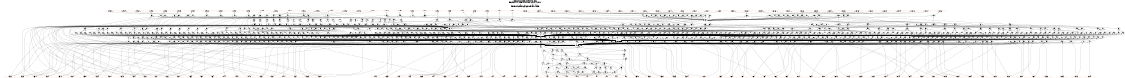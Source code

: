 # Network structure generated by ABC

digraph network {
size = "7.5,10";
center = true;
edge [dir = back];

{
  node [shape = plaintext];
  edge [style = invis];
  LevelTitle1 [label=""];
  LevelTitle2 [label=""];
  Level15 [label = ""];
  Level14 [label = ""];
  Level13 [label = ""];
  Level12 [label = ""];
  Level11 [label = ""];
  Level10 [label = ""];
  Level9 [label = ""];
  Level8 [label = ""];
  Level7 [label = ""];
  Level6 [label = ""];
  Level5 [label = ""];
  Level4 [label = ""];
  Level3 [label = ""];
  Level2 [label = ""];
  Level1 [label = ""];
  Level0 [label = ""];
  LevelTitle1 ->  LevelTitle2 ->  Level15 ->  Level14 ->  Level13 ->  Level12 ->  Level11 ->  Level10 ->  Level9 ->  Level8 ->  Level7 ->  Level6 ->  Level5 ->  Level4 ->  Level3 ->  Level2 ->  Level1 ->  Level0;
}

{
  rank = same;
  LevelTitle1;
  title1 [shape=plaintext,
          fontsize=20,
          fontname = "Times-Roman",
          label="Network structure visualized by ABC\nBenchmark \"i9\". Time was Thu Oct  8 20:27:42 2020. "
         ];
}

{
  rank = same;
  LevelTitle2;
  title2 [shape=plaintext,
          fontsize=18,
          fontname = "Times-Roman",
          label="The network contains 889 logic nodes and 0 latches.\n"
         ];
}

{
  rank = same;
  Level15;
  Node89 [label = "V119(30)", shape = invtriangle, color = coral, fillcolor = coral];
  Node90 [label = "V119(29)", shape = invtriangle, color = coral, fillcolor = coral];
  Node91 [label = "V119(28)", shape = invtriangle, color = coral, fillcolor = coral];
  Node92 [label = "V119(27)", shape = invtriangle, color = coral, fillcolor = coral];
  Node93 [label = "V119(26)", shape = invtriangle, color = coral, fillcolor = coral];
  Node94 [label = "V119(25)", shape = invtriangle, color = coral, fillcolor = coral];
  Node95 [label = "V119(24)", shape = invtriangle, color = coral, fillcolor = coral];
  Node96 [label = "V119(23)", shape = invtriangle, color = coral, fillcolor = coral];
  Node97 [label = "V119(22)", shape = invtriangle, color = coral, fillcolor = coral];
  Node98 [label = "V119(21)", shape = invtriangle, color = coral, fillcolor = coral];
  Node99 [label = "V119(20)", shape = invtriangle, color = coral, fillcolor = coral];
  Node100 [label = "V119(19)", shape = invtriangle, color = coral, fillcolor = coral];
  Node101 [label = "V119(18)", shape = invtriangle, color = coral, fillcolor = coral];
  Node102 [label = "V119(17)", shape = invtriangle, color = coral, fillcolor = coral];
  Node103 [label = "V119(16)", shape = invtriangle, color = coral, fillcolor = coral];
  Node104 [label = "V119(15)", shape = invtriangle, color = coral, fillcolor = coral];
  Node105 [label = "V119(14)", shape = invtriangle, color = coral, fillcolor = coral];
  Node106 [label = "V119(13)", shape = invtriangle, color = coral, fillcolor = coral];
  Node107 [label = "V119(12)", shape = invtriangle, color = coral, fillcolor = coral];
  Node108 [label = "V119(11)", shape = invtriangle, color = coral, fillcolor = coral];
  Node109 [label = "V119(10)", shape = invtriangle, color = coral, fillcolor = coral];
  Node110 [label = "V119(9)", shape = invtriangle, color = coral, fillcolor = coral];
  Node111 [label = "V119(8)", shape = invtriangle, color = coral, fillcolor = coral];
  Node112 [label = "V119(7)", shape = invtriangle, color = coral, fillcolor = coral];
  Node113 [label = "V119(6)", shape = invtriangle, color = coral, fillcolor = coral];
  Node114 [label = "V119(5)", shape = invtriangle, color = coral, fillcolor = coral];
  Node115 [label = "V119(4)", shape = invtriangle, color = coral, fillcolor = coral];
  Node116 [label = "V119(3)", shape = invtriangle, color = coral, fillcolor = coral];
  Node117 [label = "V119(2)", shape = invtriangle, color = coral, fillcolor = coral];
  Node118 [label = "V119(1)", shape = invtriangle, color = coral, fillcolor = coral];
  Node119 [label = "V119(0)", shape = invtriangle, color = coral, fillcolor = coral];
  Node120 [label = "V151(15)", shape = invtriangle, color = coral, fillcolor = coral];
  Node121 [label = "V151(14)", shape = invtriangle, color = coral, fillcolor = coral];
  Node122 [label = "V151(13)", shape = invtriangle, color = coral, fillcolor = coral];
  Node123 [label = "V151(12)", shape = invtriangle, color = coral, fillcolor = coral];
  Node124 [label = "V151(11)", shape = invtriangle, color = coral, fillcolor = coral];
  Node125 [label = "V151(10)", shape = invtriangle, color = coral, fillcolor = coral];
  Node126 [label = "V151(9)", shape = invtriangle, color = coral, fillcolor = coral];
  Node127 [label = "V151(8)", shape = invtriangle, color = coral, fillcolor = coral];
  Node128 [label = "V151(7)", shape = invtriangle, color = coral, fillcolor = coral];
  Node129 [label = "V151(6)", shape = invtriangle, color = coral, fillcolor = coral];
  Node130 [label = "V151(5)", shape = invtriangle, color = coral, fillcolor = coral];
  Node131 [label = "V151(4)", shape = invtriangle, color = coral, fillcolor = coral];
  Node132 [label = "V151(3)", shape = invtriangle, color = coral, fillcolor = coral];
  Node133 [label = "V151(2)", shape = invtriangle, color = coral, fillcolor = coral];
  Node134 [label = "V151(1)", shape = invtriangle, color = coral, fillcolor = coral];
  Node135 [label = "V151(0)", shape = invtriangle, color = coral, fillcolor = coral];
  Node136 [label = "V151(31)", shape = invtriangle, color = coral, fillcolor = coral];
  Node137 [label = "V151(30)", shape = invtriangle, color = coral, fillcolor = coral];
  Node138 [label = "V151(29)", shape = invtriangle, color = coral, fillcolor = coral];
  Node139 [label = "V151(28)", shape = invtriangle, color = coral, fillcolor = coral];
  Node140 [label = "V151(27)", shape = invtriangle, color = coral, fillcolor = coral];
  Node141 [label = "V151(26)", shape = invtriangle, color = coral, fillcolor = coral];
  Node142 [label = "V151(25)", shape = invtriangle, color = coral, fillcolor = coral];
  Node143 [label = "V151(24)", shape = invtriangle, color = coral, fillcolor = coral];
  Node144 [label = "V151(23)", shape = invtriangle, color = coral, fillcolor = coral];
  Node145 [label = "V151(22)", shape = invtriangle, color = coral, fillcolor = coral];
  Node146 [label = "V151(21)", shape = invtriangle, color = coral, fillcolor = coral];
  Node147 [label = "V151(20)", shape = invtriangle, color = coral, fillcolor = coral];
  Node148 [label = "V151(19)", shape = invtriangle, color = coral, fillcolor = coral];
  Node149 [label = "V151(18)", shape = invtriangle, color = coral, fillcolor = coral];
  Node150 [label = "V151(17)", shape = invtriangle, color = coral, fillcolor = coral];
  Node151 [label = "V151(16)", shape = invtriangle, color = coral, fillcolor = coral];
}

{
  rank = same;
  Level14;
  Node216 [label = "216\n", shape = ellipse];
  Node230 [label = "230\n", shape = ellipse];
  Node244 [label = "244\n", shape = ellipse];
  Node258 [label = "258\n", shape = ellipse];
  Node272 [label = "272\n", shape = ellipse];
  Node286 [label = "286\n", shape = ellipse];
  Node300 [label = "300\n", shape = ellipse];
  Node314 [label = "314\n", shape = ellipse];
  Node328 [label = "328\n", shape = ellipse];
  Node342 [label = "342\n", shape = ellipse];
  Node356 [label = "356\n", shape = ellipse];
  Node369 [label = "369\n", shape = ellipse];
  Node382 [label = "382\n", shape = ellipse];
  Node395 [label = "395\n", shape = ellipse];
  Node408 [label = "408\n", shape = ellipse];
  Node421 [label = "421\n", shape = ellipse];
  Node434 [label = "434\n", shape = ellipse];
  Node447 [label = "447\n", shape = ellipse];
  Node460 [label = "460\n", shape = ellipse];
  Node473 [label = "473\n", shape = ellipse];
  Node486 [label = "486\n", shape = ellipse];
  Node499 [label = "499\n", shape = ellipse];
  Node512 [label = "512\n", shape = ellipse];
  Node525 [label = "525\n", shape = ellipse];
  Node631 [label = "631\n", shape = ellipse];
  Node644 [label = "644\n", shape = ellipse];
  Node657 [label = "657\n", shape = ellipse];
  Node670 [label = "670\n", shape = ellipse];
  Node685 [label = "685\n", shape = ellipse];
  Node699 [label = "699\n", shape = ellipse];
  Node713 [label = "713\n", shape = ellipse];
  Node726 [label = "726\n", shape = ellipse];
  Node739 [label = "739\n", shape = ellipse];
  Node752 [label = "752\n", shape = ellipse];
  Node765 [label = "765\n", shape = ellipse];
  Node778 [label = "778\n", shape = ellipse];
  Node791 [label = "791\n", shape = ellipse];
  Node804 [label = "804\n", shape = ellipse];
  Node817 [label = "817\n", shape = ellipse];
  Node830 [label = "830\n", shape = ellipse];
  Node846 [label = "846\n", shape = ellipse];
  Node862 [label = "862\n", shape = ellipse];
  Node878 [label = "878\n", shape = ellipse];
  Node894 [label = "894\n", shape = ellipse];
  Node910 [label = "910\n", shape = ellipse];
  Node925 [label = "925\n", shape = ellipse];
  Node940 [label = "940\n", shape = ellipse];
  Node954 [label = "954\n", shape = ellipse];
  Node968 [label = "968\n", shape = ellipse];
  Node979 [label = "979\n", shape = ellipse];
  Node990 [label = "990\n", shape = ellipse];
  Node1000 [label = "1000\n", shape = ellipse];
  Node1010 [label = "1010\n", shape = ellipse];
  Node1020 [label = "1020\n", shape = ellipse];
  Node1030 [label = "1030\n", shape = ellipse];
  Node1040 [label = "1040\n", shape = ellipse];
}

{
  rank = same;
  Level13;
  Node215 [label = "215\n", shape = ellipse];
  Node229 [label = "229\n", shape = ellipse];
  Node243 [label = "243\n", shape = ellipse];
  Node257 [label = "257\n", shape = ellipse];
  Node271 [label = "271\n", shape = ellipse];
  Node285 [label = "285\n", shape = ellipse];
  Node299 [label = "299\n", shape = ellipse];
  Node313 [label = "313\n", shape = ellipse];
  Node327 [label = "327\n", shape = ellipse];
  Node341 [label = "341\n", shape = ellipse];
  Node355 [label = "355\n", shape = ellipse];
  Node368 [label = "368\n", shape = ellipse];
  Node381 [label = "381\n", shape = ellipse];
  Node394 [label = "394\n", shape = ellipse];
  Node407 [label = "407\n", shape = ellipse];
  Node420 [label = "420\n", shape = ellipse];
  Node433 [label = "433\n", shape = ellipse];
  Node446 [label = "446\n", shape = ellipse];
  Node459 [label = "459\n", shape = ellipse];
  Node472 [label = "472\n", shape = ellipse];
  Node485 [label = "485\n", shape = ellipse];
  Node498 [label = "498\n", shape = ellipse];
  Node511 [label = "511\n", shape = ellipse];
  Node524 [label = "524\n", shape = ellipse];
  Node537 [label = "537\n", shape = ellipse];
  Node549 [label = "549\n", shape = ellipse];
  Node561 [label = "561\n", shape = ellipse];
  Node573 [label = "573\n", shape = ellipse];
  Node585 [label = "585\n", shape = ellipse];
  Node597 [label = "597\n", shape = ellipse];
  Node609 [label = "609\n", shape = ellipse];
  Node627 [label = "627\n", shape = ellipse];
}

{
  rank = same;
  Level12;
  Node206 [label = "206\n", shape = ellipse];
  Node220 [label = "220\n", shape = ellipse];
  Node234 [label = "234\n", shape = ellipse];
  Node248 [label = "248\n", shape = ellipse];
  Node262 [label = "262\n", shape = ellipse];
  Node276 [label = "276\n", shape = ellipse];
  Node290 [label = "290\n", shape = ellipse];
  Node304 [label = "304\n", shape = ellipse];
  Node318 [label = "318\n", shape = ellipse];
  Node332 [label = "332\n", shape = ellipse];
  Node346 [label = "346\n", shape = ellipse];
  Node359 [label = "359\n", shape = ellipse];
  Node372 [label = "372\n", shape = ellipse];
  Node385 [label = "385\n", shape = ellipse];
  Node398 [label = "398\n", shape = ellipse];
  Node411 [label = "411\n", shape = ellipse];
  Node424 [label = "424\n", shape = ellipse];
  Node437 [label = "437\n", shape = ellipse];
  Node450 [label = "450\n", shape = ellipse];
  Node463 [label = "463\n", shape = ellipse];
  Node476 [label = "476\n", shape = ellipse];
  Node489 [label = "489\n", shape = ellipse];
  Node502 [label = "502\n", shape = ellipse];
  Node515 [label = "515\n", shape = ellipse];
  Node536 [label = "536\n", shape = ellipse];
  Node548 [label = "548\n", shape = ellipse];
  Node560 [label = "560\n", shape = ellipse];
  Node572 [label = "572\n", shape = ellipse];
  Node584 [label = "584\n", shape = ellipse];
  Node596 [label = "596\n", shape = ellipse];
  Node608 [label = "608\n", shape = ellipse];
  Node625 [label = "625\n", shape = ellipse];
  Node626 [label = "626\n", shape = ellipse];
  Node630 [label = "630\n", shape = ellipse];
  Node643 [label = "643\n", shape = ellipse];
  Node656 [label = "656\n", shape = ellipse];
  Node669 [label = "669\n", shape = ellipse];
  Node684 [label = "684\n", shape = ellipse];
  Node698 [label = "698\n", shape = ellipse];
  Node712 [label = "712\n", shape = ellipse];
  Node725 [label = "725\n", shape = ellipse];
  Node738 [label = "738\n", shape = ellipse];
  Node751 [label = "751\n", shape = ellipse];
  Node764 [label = "764\n", shape = ellipse];
  Node777 [label = "777\n", shape = ellipse];
  Node790 [label = "790\n", shape = ellipse];
  Node803 [label = "803\n", shape = ellipse];
  Node816 [label = "816\n", shape = ellipse];
  Node829 [label = "829\n", shape = ellipse];
  Node845 [label = "845\n", shape = ellipse];
  Node861 [label = "861\n", shape = ellipse];
  Node877 [label = "877\n", shape = ellipse];
  Node893 [label = "893\n", shape = ellipse];
  Node909 [label = "909\n", shape = ellipse];
  Node924 [label = "924\n", shape = ellipse];
  Node939 [label = "939\n", shape = ellipse];
  Node953 [label = "953\n", shape = ellipse];
  Node967 [label = "967\n", shape = ellipse];
  Node978 [label = "978\n", shape = ellipse];
  Node989 [label = "989\n", shape = ellipse];
  Node999 [label = "999\n", shape = ellipse];
  Node1009 [label = "1009\n", shape = ellipse];
  Node1019 [label = "1019\n", shape = ellipse];
  Node1029 [label = "1029\n", shape = ellipse];
  Node1039 [label = "1039\n", shape = ellipse];
}

{
  rank = same;
  Level11;
  Node205 [label = "205\n", shape = ellipse];
  Node213 [label = "213\n", shape = ellipse];
  Node214 [label = "214\n", shape = ellipse];
  Node227 [label = "227\n", shape = ellipse];
  Node228 [label = "228\n", shape = ellipse];
  Node241 [label = "241\n", shape = ellipse];
  Node242 [label = "242\n", shape = ellipse];
  Node255 [label = "255\n", shape = ellipse];
  Node256 [label = "256\n", shape = ellipse];
  Node269 [label = "269\n", shape = ellipse];
  Node270 [label = "270\n", shape = ellipse];
  Node283 [label = "283\n", shape = ellipse];
  Node284 [label = "284\n", shape = ellipse];
  Node297 [label = "297\n", shape = ellipse];
  Node298 [label = "298\n", shape = ellipse];
  Node311 [label = "311\n", shape = ellipse];
  Node312 [label = "312\n", shape = ellipse];
  Node325 [label = "325\n", shape = ellipse];
  Node326 [label = "326\n", shape = ellipse];
  Node339 [label = "339\n", shape = ellipse];
  Node340 [label = "340\n", shape = ellipse];
  Node353 [label = "353\n", shape = ellipse];
  Node354 [label = "354\n", shape = ellipse];
  Node366 [label = "366\n", shape = ellipse];
  Node367 [label = "367\n", shape = ellipse];
  Node379 [label = "379\n", shape = ellipse];
  Node380 [label = "380\n", shape = ellipse];
  Node392 [label = "392\n", shape = ellipse];
  Node393 [label = "393\n", shape = ellipse];
  Node405 [label = "405\n", shape = ellipse];
  Node406 [label = "406\n", shape = ellipse];
  Node418 [label = "418\n", shape = ellipse];
  Node419 [label = "419\n", shape = ellipse];
  Node431 [label = "431\n", shape = ellipse];
  Node432 [label = "432\n", shape = ellipse];
  Node444 [label = "444\n", shape = ellipse];
  Node445 [label = "445\n", shape = ellipse];
  Node457 [label = "457\n", shape = ellipse];
  Node458 [label = "458\n", shape = ellipse];
  Node470 [label = "470\n", shape = ellipse];
  Node471 [label = "471\n", shape = ellipse];
  Node483 [label = "483\n", shape = ellipse];
  Node484 [label = "484\n", shape = ellipse];
  Node496 [label = "496\n", shape = ellipse];
  Node497 [label = "497\n", shape = ellipse];
  Node509 [label = "509\n", shape = ellipse];
  Node510 [label = "510\n", shape = ellipse];
  Node522 [label = "522\n", shape = ellipse];
  Node523 [label = "523\n", shape = ellipse];
  Node534 [label = "534\n", shape = ellipse];
  Node535 [label = "535\n", shape = ellipse];
  Node546 [label = "546\n", shape = ellipse];
  Node547 [label = "547\n", shape = ellipse];
  Node558 [label = "558\n", shape = ellipse];
  Node559 [label = "559\n", shape = ellipse];
  Node570 [label = "570\n", shape = ellipse];
  Node571 [label = "571\n", shape = ellipse];
  Node582 [label = "582\n", shape = ellipse];
  Node583 [label = "583\n", shape = ellipse];
  Node594 [label = "594\n", shape = ellipse];
  Node595 [label = "595\n", shape = ellipse];
  Node606 [label = "606\n", shape = ellipse];
  Node607 [label = "607\n", shape = ellipse];
  Node611 [label = "611\n", shape = ellipse];
  Node612 [label = "612\n", shape = ellipse];
  Node614 [label = "614\n", shape = ellipse];
  Node615 [label = "615\n", shape = ellipse];
  Node628 [label = "628\n", shape = ellipse];
  Node629 [label = "629\n", shape = ellipse];
  Node641 [label = "641\n", shape = ellipse];
  Node642 [label = "642\n", shape = ellipse];
  Node654 [label = "654\n", shape = ellipse];
  Node655 [label = "655\n", shape = ellipse];
  Node667 [label = "667\n", shape = ellipse];
  Node668 [label = "668\n", shape = ellipse];
  Node682 [label = "682\n", shape = ellipse];
  Node683 [label = "683\n", shape = ellipse];
  Node696 [label = "696\n", shape = ellipse];
  Node697 [label = "697\n", shape = ellipse];
  Node710 [label = "710\n", shape = ellipse];
  Node711 [label = "711\n", shape = ellipse];
  Node723 [label = "723\n", shape = ellipse];
  Node724 [label = "724\n", shape = ellipse];
  Node736 [label = "736\n", shape = ellipse];
  Node737 [label = "737\n", shape = ellipse];
  Node749 [label = "749\n", shape = ellipse];
  Node750 [label = "750\n", shape = ellipse];
  Node762 [label = "762\n", shape = ellipse];
  Node763 [label = "763\n", shape = ellipse];
  Node775 [label = "775\n", shape = ellipse];
  Node776 [label = "776\n", shape = ellipse];
  Node788 [label = "788\n", shape = ellipse];
  Node789 [label = "789\n", shape = ellipse];
  Node801 [label = "801\n", shape = ellipse];
  Node802 [label = "802\n", shape = ellipse];
  Node814 [label = "814\n", shape = ellipse];
  Node815 [label = "815\n", shape = ellipse];
  Node827 [label = "827\n", shape = ellipse];
  Node828 [label = "828\n", shape = ellipse];
  Node843 [label = "843\n", shape = ellipse];
  Node844 [label = "844\n", shape = ellipse];
  Node859 [label = "859\n", shape = ellipse];
  Node860 [label = "860\n", shape = ellipse];
  Node875 [label = "875\n", shape = ellipse];
  Node876 [label = "876\n", shape = ellipse];
  Node891 [label = "891\n", shape = ellipse];
  Node892 [label = "892\n", shape = ellipse];
  Node907 [label = "907\n", shape = ellipse];
  Node908 [label = "908\n", shape = ellipse];
  Node922 [label = "922\n", shape = ellipse];
  Node923 [label = "923\n", shape = ellipse];
  Node937 [label = "937\n", shape = ellipse];
  Node938 [label = "938\n", shape = ellipse];
  Node951 [label = "951\n", shape = ellipse];
  Node952 [label = "952\n", shape = ellipse];
  Node965 [label = "965\n", shape = ellipse];
  Node966 [label = "966\n", shape = ellipse];
  Node976 [label = "976\n", shape = ellipse];
  Node977 [label = "977\n", shape = ellipse];
  Node987 [label = "987\n", shape = ellipse];
  Node988 [label = "988\n", shape = ellipse];
  Node997 [label = "997\n", shape = ellipse];
  Node998 [label = "998\n", shape = ellipse];
  Node1007 [label = "1007\n", shape = ellipse];
  Node1008 [label = "1008\n", shape = ellipse];
  Node1017 [label = "1017\n", shape = ellipse];
  Node1018 [label = "1018\n", shape = ellipse];
  Node1027 [label = "1027\n", shape = ellipse];
  Node1028 [label = "1028\n", shape = ellipse];
  Node1037 [label = "1037\n", shape = ellipse];
  Node1038 [label = "1038\n", shape = ellipse];
}

{
  rank = same;
  Level10;
  Node203 [label = "203\n", shape = ellipse];
  Node204 [label = "204\n", shape = ellipse];
  Node209 [label = "209\n", shape = ellipse];
  Node212 [label = "212\n", shape = ellipse];
  Node219 [label = "219\n", shape = ellipse];
  Node223 [label = "223\n", shape = ellipse];
  Node226 [label = "226\n", shape = ellipse];
  Node233 [label = "233\n", shape = ellipse];
  Node237 [label = "237\n", shape = ellipse];
  Node240 [label = "240\n", shape = ellipse];
  Node247 [label = "247\n", shape = ellipse];
  Node251 [label = "251\n", shape = ellipse];
  Node254 [label = "254\n", shape = ellipse];
  Node261 [label = "261\n", shape = ellipse];
  Node265 [label = "265\n", shape = ellipse];
  Node268 [label = "268\n", shape = ellipse];
  Node275 [label = "275\n", shape = ellipse];
  Node279 [label = "279\n", shape = ellipse];
  Node282 [label = "282\n", shape = ellipse];
  Node289 [label = "289\n", shape = ellipse];
  Node293 [label = "293\n", shape = ellipse];
  Node296 [label = "296\n", shape = ellipse];
  Node303 [label = "303\n", shape = ellipse];
  Node307 [label = "307\n", shape = ellipse];
  Node310 [label = "310\n", shape = ellipse];
  Node317 [label = "317\n", shape = ellipse];
  Node321 [label = "321\n", shape = ellipse];
  Node324 [label = "324\n", shape = ellipse];
  Node331 [label = "331\n", shape = ellipse];
  Node335 [label = "335\n", shape = ellipse];
  Node338 [label = "338\n", shape = ellipse];
  Node345 [label = "345\n", shape = ellipse];
  Node349 [label = "349\n", shape = ellipse];
  Node352 [label = "352\n", shape = ellipse];
  Node358 [label = "358\n", shape = ellipse];
  Node362 [label = "362\n", shape = ellipse];
  Node365 [label = "365\n", shape = ellipse];
  Node371 [label = "371\n", shape = ellipse];
  Node375 [label = "375\n", shape = ellipse];
  Node378 [label = "378\n", shape = ellipse];
  Node384 [label = "384\n", shape = ellipse];
  Node388 [label = "388\n", shape = ellipse];
  Node391 [label = "391\n", shape = ellipse];
  Node397 [label = "397\n", shape = ellipse];
  Node401 [label = "401\n", shape = ellipse];
  Node404 [label = "404\n", shape = ellipse];
  Node410 [label = "410\n", shape = ellipse];
  Node414 [label = "414\n", shape = ellipse];
  Node417 [label = "417\n", shape = ellipse];
  Node423 [label = "423\n", shape = ellipse];
  Node427 [label = "427\n", shape = ellipse];
  Node430 [label = "430\n", shape = ellipse];
  Node436 [label = "436\n", shape = ellipse];
  Node440 [label = "440\n", shape = ellipse];
  Node443 [label = "443\n", shape = ellipse];
  Node449 [label = "449\n", shape = ellipse];
  Node453 [label = "453\n", shape = ellipse];
  Node456 [label = "456\n", shape = ellipse];
  Node462 [label = "462\n", shape = ellipse];
  Node466 [label = "466\n", shape = ellipse];
  Node469 [label = "469\n", shape = ellipse];
  Node475 [label = "475\n", shape = ellipse];
  Node479 [label = "479\n", shape = ellipse];
  Node482 [label = "482\n", shape = ellipse];
  Node488 [label = "488\n", shape = ellipse];
  Node492 [label = "492\n", shape = ellipse];
  Node495 [label = "495\n", shape = ellipse];
  Node501 [label = "501\n", shape = ellipse];
  Node505 [label = "505\n", shape = ellipse];
  Node508 [label = "508\n", shape = ellipse];
  Node514 [label = "514\n", shape = ellipse];
  Node518 [label = "518\n", shape = ellipse];
  Node521 [label = "521\n", shape = ellipse];
  Node527 [label = "527\n", shape = ellipse];
  Node530 [label = "530\n", shape = ellipse];
  Node533 [label = "533\n", shape = ellipse];
  Node539 [label = "539\n", shape = ellipse];
  Node542 [label = "542\n", shape = ellipse];
  Node545 [label = "545\n", shape = ellipse];
  Node551 [label = "551\n", shape = ellipse];
  Node554 [label = "554\n", shape = ellipse];
  Node557 [label = "557\n", shape = ellipse];
  Node563 [label = "563\n", shape = ellipse];
  Node566 [label = "566\n", shape = ellipse];
  Node569 [label = "569\n", shape = ellipse];
  Node575 [label = "575\n", shape = ellipse];
  Node578 [label = "578\n", shape = ellipse];
  Node581 [label = "581\n", shape = ellipse];
  Node587 [label = "587\n", shape = ellipse];
  Node590 [label = "590\n", shape = ellipse];
  Node593 [label = "593\n", shape = ellipse];
  Node599 [label = "599\n", shape = ellipse];
  Node602 [label = "602\n", shape = ellipse];
  Node605 [label = "605\n", shape = ellipse];
  Node610 [label = "610\n", shape = ellipse];
  Node613 [label = "613\n", shape = ellipse];
  Node618 [label = "618\n", shape = ellipse];
  Node621 [label = "621\n", shape = ellipse];
  Node624 [label = "624\n", shape = ellipse];
  Node634 [label = "634\n", shape = ellipse];
  Node637 [label = "637\n", shape = ellipse];
  Node640 [label = "640\n", shape = ellipse];
  Node647 [label = "647\n", shape = ellipse];
  Node650 [label = "650\n", shape = ellipse];
  Node653 [label = "653\n", shape = ellipse];
  Node660 [label = "660\n", shape = ellipse];
  Node663 [label = "663\n", shape = ellipse];
  Node666 [label = "666\n", shape = ellipse];
  Node672 [label = "672\n", shape = ellipse];
  Node675 [label = "675\n", shape = ellipse];
  Node678 [label = "678\n", shape = ellipse];
  Node681 [label = "681\n", shape = ellipse];
  Node687 [label = "687\n", shape = ellipse];
  Node690 [label = "690\n", shape = ellipse];
  Node692 [label = "692\n", shape = ellipse];
  Node695 [label = "695\n", shape = ellipse];
  Node701 [label = "701\n", shape = ellipse];
  Node704 [label = "704\n", shape = ellipse];
  Node706 [label = "706\n", shape = ellipse];
  Node709 [label = "709\n", shape = ellipse];
  Node715 [label = "715\n", shape = ellipse];
  Node717 [label = "717\n", shape = ellipse];
  Node719 [label = "719\n", shape = ellipse];
  Node722 [label = "722\n", shape = ellipse];
  Node728 [label = "728\n", shape = ellipse];
  Node730 [label = "730\n", shape = ellipse];
  Node732 [label = "732\n", shape = ellipse];
  Node735 [label = "735\n", shape = ellipse];
  Node741 [label = "741\n", shape = ellipse];
  Node743 [label = "743\n", shape = ellipse];
  Node745 [label = "745\n", shape = ellipse];
  Node748 [label = "748\n", shape = ellipse];
  Node754 [label = "754\n", shape = ellipse];
  Node756 [label = "756\n", shape = ellipse];
  Node758 [label = "758\n", shape = ellipse];
  Node761 [label = "761\n", shape = ellipse];
  Node767 [label = "767\n", shape = ellipse];
  Node769 [label = "769\n", shape = ellipse];
  Node771 [label = "771\n", shape = ellipse];
  Node774 [label = "774\n", shape = ellipse];
  Node780 [label = "780\n", shape = ellipse];
  Node782 [label = "782\n", shape = ellipse];
  Node784 [label = "784\n", shape = ellipse];
  Node787 [label = "787\n", shape = ellipse];
  Node793 [label = "793\n", shape = ellipse];
  Node795 [label = "795\n", shape = ellipse];
  Node797 [label = "797\n", shape = ellipse];
  Node800 [label = "800\n", shape = ellipse];
  Node806 [label = "806\n", shape = ellipse];
  Node808 [label = "808\n", shape = ellipse];
  Node810 [label = "810\n", shape = ellipse];
  Node813 [label = "813\n", shape = ellipse];
  Node819 [label = "819\n", shape = ellipse];
  Node821 [label = "821\n", shape = ellipse];
  Node823 [label = "823\n", shape = ellipse];
  Node826 [label = "826\n", shape = ellipse];
  Node833 [label = "833\n", shape = ellipse];
  Node836 [label = "836\n", shape = ellipse];
  Node839 [label = "839\n", shape = ellipse];
  Node842 [label = "842\n", shape = ellipse];
  Node849 [label = "849\n", shape = ellipse];
  Node852 [label = "852\n", shape = ellipse];
  Node855 [label = "855\n", shape = ellipse];
  Node858 [label = "858\n", shape = ellipse];
  Node865 [label = "865\n", shape = ellipse];
  Node868 [label = "868\n", shape = ellipse];
  Node871 [label = "871\n", shape = ellipse];
  Node874 [label = "874\n", shape = ellipse];
  Node881 [label = "881\n", shape = ellipse];
  Node884 [label = "884\n", shape = ellipse];
  Node887 [label = "887\n", shape = ellipse];
  Node890 [label = "890\n", shape = ellipse];
  Node897 [label = "897\n", shape = ellipse];
  Node900 [label = "900\n", shape = ellipse];
  Node903 [label = "903\n", shape = ellipse];
  Node906 [label = "906\n", shape = ellipse];
  Node913 [label = "913\n", shape = ellipse];
  Node916 [label = "916\n", shape = ellipse];
  Node918 [label = "918\n", shape = ellipse];
  Node921 [label = "921\n", shape = ellipse];
  Node928 [label = "928\n", shape = ellipse];
  Node931 [label = "931\n", shape = ellipse];
  Node933 [label = "933\n", shape = ellipse];
  Node936 [label = "936\n", shape = ellipse];
  Node943 [label = "943\n", shape = ellipse];
  Node945 [label = "945\n", shape = ellipse];
  Node947 [label = "947\n", shape = ellipse];
  Node950 [label = "950\n", shape = ellipse];
  Node957 [label = "957\n", shape = ellipse];
  Node959 [label = "959\n", shape = ellipse];
  Node961 [label = "961\n", shape = ellipse];
  Node964 [label = "964\n", shape = ellipse];
  Node971 [label = "971\n", shape = ellipse];
  Node973 [label = "973\n", shape = ellipse];
  Node975 [label = "975\n", shape = ellipse];
  Node982 [label = "982\n", shape = ellipse];
  Node984 [label = "984\n", shape = ellipse];
  Node986 [label = "986\n", shape = ellipse];
  Node992 [label = "992\n", shape = ellipse];
  Node994 [label = "994\n", shape = ellipse];
  Node996 [label = "996\n", shape = ellipse];
  Node1002 [label = "1002\n", shape = ellipse];
  Node1004 [label = "1004\n", shape = ellipse];
  Node1006 [label = "1006\n", shape = ellipse];
  Node1012 [label = "1012\n", shape = ellipse];
  Node1014 [label = "1014\n", shape = ellipse];
  Node1016 [label = "1016\n", shape = ellipse];
  Node1022 [label = "1022\n", shape = ellipse];
  Node1024 [label = "1024\n", shape = ellipse];
  Node1026 [label = "1026\n", shape = ellipse];
  Node1032 [label = "1032\n", shape = ellipse];
  Node1034 [label = "1034\n", shape = ellipse];
  Node1036 [label = "1036\n", shape = ellipse];
}

{
  rank = same;
  Level9;
  Node192 [label = "192\n", shape = ellipse];
  Node202 [label = "202\n", shape = ellipse];
  Node208 [label = "208\n", shape = ellipse];
  Node211 [label = "211\n", shape = ellipse];
  Node218 [label = "218\n", shape = ellipse];
  Node222 [label = "222\n", shape = ellipse];
  Node225 [label = "225\n", shape = ellipse];
  Node232 [label = "232\n", shape = ellipse];
  Node236 [label = "236\n", shape = ellipse];
  Node239 [label = "239\n", shape = ellipse];
  Node246 [label = "246\n", shape = ellipse];
  Node250 [label = "250\n", shape = ellipse];
  Node253 [label = "253\n", shape = ellipse];
  Node260 [label = "260\n", shape = ellipse];
  Node264 [label = "264\n", shape = ellipse];
  Node267 [label = "267\n", shape = ellipse];
  Node274 [label = "274\n", shape = ellipse];
  Node278 [label = "278\n", shape = ellipse];
  Node281 [label = "281\n", shape = ellipse];
  Node288 [label = "288\n", shape = ellipse];
  Node292 [label = "292\n", shape = ellipse];
  Node295 [label = "295\n", shape = ellipse];
  Node302 [label = "302\n", shape = ellipse];
  Node306 [label = "306\n", shape = ellipse];
  Node309 [label = "309\n", shape = ellipse];
  Node316 [label = "316\n", shape = ellipse];
  Node320 [label = "320\n", shape = ellipse];
  Node323 [label = "323\n", shape = ellipse];
  Node330 [label = "330\n", shape = ellipse];
  Node334 [label = "334\n", shape = ellipse];
  Node337 [label = "337\n", shape = ellipse];
  Node344 [label = "344\n", shape = ellipse];
  Node348 [label = "348\n", shape = ellipse];
  Node351 [label = "351\n", shape = ellipse];
  Node357 [label = "357\n", shape = ellipse];
  Node361 [label = "361\n", shape = ellipse];
  Node364 [label = "364\n", shape = ellipse];
  Node370 [label = "370\n", shape = ellipse];
  Node374 [label = "374\n", shape = ellipse];
  Node377 [label = "377\n", shape = ellipse];
  Node383 [label = "383\n", shape = ellipse];
  Node387 [label = "387\n", shape = ellipse];
  Node390 [label = "390\n", shape = ellipse];
  Node396 [label = "396\n", shape = ellipse];
  Node400 [label = "400\n", shape = ellipse];
  Node403 [label = "403\n", shape = ellipse];
  Node409 [label = "409\n", shape = ellipse];
  Node413 [label = "413\n", shape = ellipse];
  Node416 [label = "416\n", shape = ellipse];
  Node422 [label = "422\n", shape = ellipse];
  Node426 [label = "426\n", shape = ellipse];
  Node429 [label = "429\n", shape = ellipse];
  Node435 [label = "435\n", shape = ellipse];
  Node439 [label = "439\n", shape = ellipse];
  Node442 [label = "442\n", shape = ellipse];
  Node448 [label = "448\n", shape = ellipse];
  Node452 [label = "452\n", shape = ellipse];
  Node455 [label = "455\n", shape = ellipse];
  Node461 [label = "461\n", shape = ellipse];
  Node465 [label = "465\n", shape = ellipse];
  Node468 [label = "468\n", shape = ellipse];
  Node474 [label = "474\n", shape = ellipse];
  Node478 [label = "478\n", shape = ellipse];
  Node481 [label = "481\n", shape = ellipse];
  Node487 [label = "487\n", shape = ellipse];
  Node491 [label = "491\n", shape = ellipse];
  Node494 [label = "494\n", shape = ellipse];
  Node500 [label = "500\n", shape = ellipse];
  Node504 [label = "504\n", shape = ellipse];
  Node507 [label = "507\n", shape = ellipse];
  Node513 [label = "513\n", shape = ellipse];
  Node517 [label = "517\n", shape = ellipse];
  Node520 [label = "520\n", shape = ellipse];
  Node526 [label = "526\n", shape = ellipse];
  Node529 [label = "529\n", shape = ellipse];
  Node532 [label = "532\n", shape = ellipse];
  Node538 [label = "538\n", shape = ellipse];
  Node541 [label = "541\n", shape = ellipse];
  Node544 [label = "544\n", shape = ellipse];
  Node550 [label = "550\n", shape = ellipse];
  Node553 [label = "553\n", shape = ellipse];
  Node556 [label = "556\n", shape = ellipse];
  Node562 [label = "562\n", shape = ellipse];
  Node565 [label = "565\n", shape = ellipse];
  Node568 [label = "568\n", shape = ellipse];
  Node574 [label = "574\n", shape = ellipse];
  Node577 [label = "577\n", shape = ellipse];
  Node580 [label = "580\n", shape = ellipse];
  Node586 [label = "586\n", shape = ellipse];
  Node589 [label = "589\n", shape = ellipse];
  Node592 [label = "592\n", shape = ellipse];
  Node598 [label = "598\n", shape = ellipse];
  Node601 [label = "601\n", shape = ellipse];
  Node604 [label = "604\n", shape = ellipse];
  Node617 [label = "617\n", shape = ellipse];
  Node620 [label = "620\n", shape = ellipse];
  Node623 [label = "623\n", shape = ellipse];
  Node633 [label = "633\n", shape = ellipse];
  Node636 [label = "636\n", shape = ellipse];
  Node639 [label = "639\n", shape = ellipse];
  Node646 [label = "646\n", shape = ellipse];
  Node649 [label = "649\n", shape = ellipse];
  Node652 [label = "652\n", shape = ellipse];
  Node659 [label = "659\n", shape = ellipse];
  Node662 [label = "662\n", shape = ellipse];
  Node665 [label = "665\n", shape = ellipse];
  Node671 [label = "671\n", shape = ellipse];
  Node674 [label = "674\n", shape = ellipse];
  Node677 [label = "677\n", shape = ellipse];
  Node680 [label = "680\n", shape = ellipse];
  Node686 [label = "686\n", shape = ellipse];
  Node689 [label = "689\n", shape = ellipse];
  Node691 [label = "691\n", shape = ellipse];
  Node694 [label = "694\n", shape = ellipse];
  Node700 [label = "700\n", shape = ellipse];
  Node703 [label = "703\n", shape = ellipse];
  Node705 [label = "705\n", shape = ellipse];
  Node708 [label = "708\n", shape = ellipse];
  Node714 [label = "714\n", shape = ellipse];
  Node716 [label = "716\n", shape = ellipse];
  Node718 [label = "718\n", shape = ellipse];
  Node721 [label = "721\n", shape = ellipse];
  Node727 [label = "727\n", shape = ellipse];
  Node729 [label = "729\n", shape = ellipse];
  Node731 [label = "731\n", shape = ellipse];
  Node734 [label = "734\n", shape = ellipse];
  Node740 [label = "740\n", shape = ellipse];
  Node742 [label = "742\n", shape = ellipse];
  Node744 [label = "744\n", shape = ellipse];
  Node747 [label = "747\n", shape = ellipse];
  Node753 [label = "753\n", shape = ellipse];
  Node755 [label = "755\n", shape = ellipse];
  Node757 [label = "757\n", shape = ellipse];
  Node760 [label = "760\n", shape = ellipse];
  Node766 [label = "766\n", shape = ellipse];
  Node768 [label = "768\n", shape = ellipse];
  Node770 [label = "770\n", shape = ellipse];
  Node773 [label = "773\n", shape = ellipse];
  Node779 [label = "779\n", shape = ellipse];
  Node781 [label = "781\n", shape = ellipse];
  Node783 [label = "783\n", shape = ellipse];
  Node786 [label = "786\n", shape = ellipse];
  Node792 [label = "792\n", shape = ellipse];
  Node794 [label = "794\n", shape = ellipse];
  Node796 [label = "796\n", shape = ellipse];
  Node799 [label = "799\n", shape = ellipse];
  Node805 [label = "805\n", shape = ellipse];
  Node807 [label = "807\n", shape = ellipse];
  Node809 [label = "809\n", shape = ellipse];
  Node812 [label = "812\n", shape = ellipse];
  Node818 [label = "818\n", shape = ellipse];
  Node820 [label = "820\n", shape = ellipse];
  Node822 [label = "822\n", shape = ellipse];
  Node825 [label = "825\n", shape = ellipse];
  Node832 [label = "832\n", shape = ellipse];
  Node835 [label = "835\n", shape = ellipse];
  Node838 [label = "838\n", shape = ellipse];
  Node841 [label = "841\n", shape = ellipse];
  Node848 [label = "848\n", shape = ellipse];
  Node851 [label = "851\n", shape = ellipse];
  Node854 [label = "854\n", shape = ellipse];
  Node857 [label = "857\n", shape = ellipse];
  Node864 [label = "864\n", shape = ellipse];
  Node867 [label = "867\n", shape = ellipse];
  Node870 [label = "870\n", shape = ellipse];
  Node873 [label = "873\n", shape = ellipse];
  Node880 [label = "880\n", shape = ellipse];
  Node883 [label = "883\n", shape = ellipse];
  Node886 [label = "886\n", shape = ellipse];
  Node889 [label = "889\n", shape = ellipse];
  Node896 [label = "896\n", shape = ellipse];
  Node899 [label = "899\n", shape = ellipse];
  Node902 [label = "902\n", shape = ellipse];
  Node905 [label = "905\n", shape = ellipse];
  Node912 [label = "912\n", shape = ellipse];
  Node915 [label = "915\n", shape = ellipse];
  Node917 [label = "917\n", shape = ellipse];
  Node920 [label = "920\n", shape = ellipse];
  Node927 [label = "927\n", shape = ellipse];
  Node930 [label = "930\n", shape = ellipse];
  Node932 [label = "932\n", shape = ellipse];
  Node935 [label = "935\n", shape = ellipse];
  Node942 [label = "942\n", shape = ellipse];
  Node944 [label = "944\n", shape = ellipse];
  Node946 [label = "946\n", shape = ellipse];
  Node949 [label = "949\n", shape = ellipse];
  Node956 [label = "956\n", shape = ellipse];
  Node958 [label = "958\n", shape = ellipse];
  Node960 [label = "960\n", shape = ellipse];
  Node963 [label = "963\n", shape = ellipse];
  Node970 [label = "970\n", shape = ellipse];
  Node972 [label = "972\n", shape = ellipse];
  Node974 [label = "974\n", shape = ellipse];
  Node981 [label = "981\n", shape = ellipse];
  Node983 [label = "983\n", shape = ellipse];
  Node985 [label = "985\n", shape = ellipse];
  Node991 [label = "991\n", shape = ellipse];
  Node993 [label = "993\n", shape = ellipse];
  Node995 [label = "995\n", shape = ellipse];
  Node1001 [label = "1001\n", shape = ellipse];
  Node1003 [label = "1003\n", shape = ellipse];
  Node1005 [label = "1005\n", shape = ellipse];
  Node1011 [label = "1011\n", shape = ellipse];
  Node1013 [label = "1013\n", shape = ellipse];
  Node1015 [label = "1015\n", shape = ellipse];
  Node1021 [label = "1021\n", shape = ellipse];
  Node1023 [label = "1023\n", shape = ellipse];
  Node1025 [label = "1025\n", shape = ellipse];
  Node1031 [label = "1031\n", shape = ellipse];
  Node1033 [label = "1033\n", shape = ellipse];
  Node1035 [label = "1035\n", shape = ellipse];
}

{
  rank = same;
  Level8;
  Node185 [label = "185\n", shape = ellipse];
  Node200 [label = "200\n", shape = ellipse];
  Node201 [label = "201\n", shape = ellipse];
  Node207 [label = "207\n", shape = ellipse];
  Node210 [label = "210\n", shape = ellipse];
  Node217 [label = "217\n", shape = ellipse];
  Node221 [label = "221\n", shape = ellipse];
  Node224 [label = "224\n", shape = ellipse];
  Node231 [label = "231\n", shape = ellipse];
  Node235 [label = "235\n", shape = ellipse];
  Node238 [label = "238\n", shape = ellipse];
  Node245 [label = "245\n", shape = ellipse];
  Node249 [label = "249\n", shape = ellipse];
  Node252 [label = "252\n", shape = ellipse];
  Node259 [label = "259\n", shape = ellipse];
  Node263 [label = "263\n", shape = ellipse];
  Node266 [label = "266\n", shape = ellipse];
  Node273 [label = "273\n", shape = ellipse];
  Node277 [label = "277\n", shape = ellipse];
  Node280 [label = "280\n", shape = ellipse];
  Node287 [label = "287\n", shape = ellipse];
  Node291 [label = "291\n", shape = ellipse];
  Node294 [label = "294\n", shape = ellipse];
  Node301 [label = "301\n", shape = ellipse];
  Node305 [label = "305\n", shape = ellipse];
  Node308 [label = "308\n", shape = ellipse];
  Node315 [label = "315\n", shape = ellipse];
  Node319 [label = "319\n", shape = ellipse];
  Node322 [label = "322\n", shape = ellipse];
  Node329 [label = "329\n", shape = ellipse];
  Node333 [label = "333\n", shape = ellipse];
  Node336 [label = "336\n", shape = ellipse];
  Node343 [label = "343\n", shape = ellipse];
  Node347 [label = "347\n", shape = ellipse];
  Node350 [label = "350\n", shape = ellipse];
  Node360 [label = "360\n", shape = ellipse];
  Node363 [label = "363\n", shape = ellipse];
  Node373 [label = "373\n", shape = ellipse];
  Node376 [label = "376\n", shape = ellipse];
  Node386 [label = "386\n", shape = ellipse];
  Node389 [label = "389\n", shape = ellipse];
  Node399 [label = "399\n", shape = ellipse];
  Node402 [label = "402\n", shape = ellipse];
  Node412 [label = "412\n", shape = ellipse];
  Node415 [label = "415\n", shape = ellipse];
  Node425 [label = "425\n", shape = ellipse];
  Node428 [label = "428\n", shape = ellipse];
  Node438 [label = "438\n", shape = ellipse];
  Node441 [label = "441\n", shape = ellipse];
  Node451 [label = "451\n", shape = ellipse];
  Node454 [label = "454\n", shape = ellipse];
  Node464 [label = "464\n", shape = ellipse];
  Node467 [label = "467\n", shape = ellipse];
  Node477 [label = "477\n", shape = ellipse];
  Node480 [label = "480\n", shape = ellipse];
  Node490 [label = "490\n", shape = ellipse];
  Node493 [label = "493\n", shape = ellipse];
  Node503 [label = "503\n", shape = ellipse];
  Node506 [label = "506\n", shape = ellipse];
  Node516 [label = "516\n", shape = ellipse];
  Node519 [label = "519\n", shape = ellipse];
  Node528 [label = "528\n", shape = ellipse];
  Node531 [label = "531\n", shape = ellipse];
  Node540 [label = "540\n", shape = ellipse];
  Node543 [label = "543\n", shape = ellipse];
  Node552 [label = "552\n", shape = ellipse];
  Node555 [label = "555\n", shape = ellipse];
  Node564 [label = "564\n", shape = ellipse];
  Node567 [label = "567\n", shape = ellipse];
  Node576 [label = "576\n", shape = ellipse];
  Node579 [label = "579\n", shape = ellipse];
  Node588 [label = "588\n", shape = ellipse];
  Node591 [label = "591\n", shape = ellipse];
  Node600 [label = "600\n", shape = ellipse];
  Node603 [label = "603\n", shape = ellipse];
  Node616 [label = "616\n", shape = ellipse];
  Node619 [label = "619\n", shape = ellipse];
  Node622 [label = "622\n", shape = ellipse];
  Node632 [label = "632\n", shape = ellipse];
  Node635 [label = "635\n", shape = ellipse];
  Node638 [label = "638\n", shape = ellipse];
  Node645 [label = "645\n", shape = ellipse];
  Node648 [label = "648\n", shape = ellipse];
  Node651 [label = "651\n", shape = ellipse];
  Node658 [label = "658\n", shape = ellipse];
  Node661 [label = "661\n", shape = ellipse];
  Node664 [label = "664\n", shape = ellipse];
  Node673 [label = "673\n", shape = ellipse];
  Node676 [label = "676\n", shape = ellipse];
  Node679 [label = "679\n", shape = ellipse];
  Node688 [label = "688\n", shape = ellipse];
  Node693 [label = "693\n", shape = ellipse];
  Node702 [label = "702\n", shape = ellipse];
  Node707 [label = "707\n", shape = ellipse];
  Node720 [label = "720\n", shape = ellipse];
  Node733 [label = "733\n", shape = ellipse];
  Node746 [label = "746\n", shape = ellipse];
  Node759 [label = "759\n", shape = ellipse];
  Node772 [label = "772\n", shape = ellipse];
  Node785 [label = "785\n", shape = ellipse];
  Node798 [label = "798\n", shape = ellipse];
  Node811 [label = "811\n", shape = ellipse];
  Node824 [label = "824\n", shape = ellipse];
  Node831 [label = "831\n", shape = ellipse];
  Node834 [label = "834\n", shape = ellipse];
  Node837 [label = "837\n", shape = ellipse];
  Node840 [label = "840\n", shape = ellipse];
  Node847 [label = "847\n", shape = ellipse];
  Node850 [label = "850\n", shape = ellipse];
  Node853 [label = "853\n", shape = ellipse];
  Node856 [label = "856\n", shape = ellipse];
  Node863 [label = "863\n", shape = ellipse];
  Node866 [label = "866\n", shape = ellipse];
  Node869 [label = "869\n", shape = ellipse];
  Node872 [label = "872\n", shape = ellipse];
  Node879 [label = "879\n", shape = ellipse];
  Node882 [label = "882\n", shape = ellipse];
  Node885 [label = "885\n", shape = ellipse];
  Node888 [label = "888\n", shape = ellipse];
  Node895 [label = "895\n", shape = ellipse];
  Node898 [label = "898\n", shape = ellipse];
  Node901 [label = "901\n", shape = ellipse];
  Node904 [label = "904\n", shape = ellipse];
  Node911 [label = "911\n", shape = ellipse];
  Node914 [label = "914\n", shape = ellipse];
  Node919 [label = "919\n", shape = ellipse];
  Node926 [label = "926\n", shape = ellipse];
  Node929 [label = "929\n", shape = ellipse];
  Node934 [label = "934\n", shape = ellipse];
  Node941 [label = "941\n", shape = ellipse];
  Node948 [label = "948\n", shape = ellipse];
  Node955 [label = "955\n", shape = ellipse];
  Node962 [label = "962\n", shape = ellipse];
  Node969 [label = "969\n", shape = ellipse];
  Node980 [label = "980\n", shape = ellipse];
}

{
  rank = same;
  Level7;
  Node182 [label = "182\n", shape = ellipse];
  Node197 [label = "197\n", shape = ellipse];
  Node199 [label = "199\n", shape = ellipse];
}

{
  rank = same;
  Level6;
  Node181 [label = "181\n", shape = ellipse];
  Node184 [label = "184\n", shape = ellipse];
  Node191 [label = "191\n", shape = ellipse];
  Node196 [label = "196\n", shape = ellipse];
  Node198 [label = "198\n", shape = ellipse];
}

{
  rank = same;
  Level5;
  Node178 [label = "178\n", shape = ellipse];
  Node183 [label = "183\n", shape = ellipse];
  Node190 [label = "190\n", shape = ellipse];
  Node194 [label = "194\n", shape = ellipse];
}

{
  rank = same;
  Level4;
  Node169 [label = "169\n", shape = ellipse];
  Node177 [label = "177\n", shape = ellipse];
  Node187 [label = "187\n", shape = ellipse];
  Node188 [label = "188\n", shape = ellipse];
  Node193 [label = "193\n", shape = ellipse];
}

{
  rank = same;
  Level3;
  Node158 [label = "158\n", shape = ellipse];
  Node168 [label = "168\n", shape = ellipse];
  Node174 [label = "174\n", shape = ellipse];
  Node176 [label = "176\n", shape = ellipse];
  Node180 [label = "180\n", shape = ellipse];
  Node186 [label = "186\n", shape = ellipse];
  Node189 [label = "189\n", shape = ellipse];
  Node195 [label = "195\n", shape = ellipse];
}

{
  rank = same;
  Level2;
  Node153 [label = "153\n", shape = ellipse];
  Node155 [label = "155\n", shape = ellipse];
  Node157 [label = "157\n", shape = ellipse];
  Node162 [label = "162\n", shape = ellipse];
  Node164 [label = "164\n", shape = ellipse];
  Node165 [label = "165\n", shape = ellipse];
  Node167 [label = "167\n", shape = ellipse];
  Node171 [label = "171\n", shape = ellipse];
  Node173 [label = "173\n", shape = ellipse];
  Node175 [label = "175\n", shape = ellipse];
  Node179 [label = "179\n", shape = ellipse];
}

{
  rank = same;
  Level1;
  Node152 [label = "152\n", shape = ellipse];
  Node154 [label = "154\n", shape = ellipse];
  Node156 [label = "156\n", shape = ellipse];
  Node159 [label = "159\n", shape = ellipse];
  Node160 [label = "160\n", shape = ellipse];
  Node161 [label = "161\n", shape = ellipse];
  Node163 [label = "163\n", shape = ellipse];
  Node166 [label = "166\n", shape = ellipse];
  Node170 [label = "170\n", shape = ellipse];
  Node172 [label = "172\n", shape = ellipse];
}

{
  rank = same;
  Level0;
  Node1 [label = "V9(3)", shape = triangle, color = coral, fillcolor = coral];
  Node2 [label = "V9(1)", shape = triangle, color = coral, fillcolor = coral];
  Node3 [label = "V9(2)", shape = triangle, color = coral, fillcolor = coral];
  Node4 [label = "V9(10)", shape = triangle, color = coral, fillcolor = coral];
  Node5 [label = "V9(0)", shape = triangle, color = coral, fillcolor = coral];
  Node6 [label = "V9(5)", shape = triangle, color = coral, fillcolor = coral];
  Node7 [label = "V9(6)", shape = triangle, color = coral, fillcolor = coral];
  Node8 [label = "V9(7)", shape = triangle, color = coral, fillcolor = coral];
  Node9 [label = "V9(8)", shape = triangle, color = coral, fillcolor = coral];
  Node10 [label = "V56(31)", shape = triangle, color = coral, fillcolor = coral];
  Node11 [label = "V56(30)", shape = triangle, color = coral, fillcolor = coral];
  Node12 [label = "V56(29)", shape = triangle, color = coral, fillcolor = coral];
  Node13 [label = "V56(28)", shape = triangle, color = coral, fillcolor = coral];
  Node14 [label = "V56(27)", shape = triangle, color = coral, fillcolor = coral];
  Node15 [label = "V56(26)", shape = triangle, color = coral, fillcolor = coral];
  Node16 [label = "V56(25)", shape = triangle, color = coral, fillcolor = coral];
  Node17 [label = "V56(24)", shape = triangle, color = coral, fillcolor = coral];
  Node18 [label = "V56(23)", shape = triangle, color = coral, fillcolor = coral];
  Node19 [label = "V56(22)", shape = triangle, color = coral, fillcolor = coral];
  Node20 [label = "V56(21)", shape = triangle, color = coral, fillcolor = coral];
  Node21 [label = "V56(20)", shape = triangle, color = coral, fillcolor = coral];
  Node22 [label = "V56(19)", shape = triangle, color = coral, fillcolor = coral];
  Node23 [label = "V56(18)", shape = triangle, color = coral, fillcolor = coral];
  Node24 [label = "V56(17)", shape = triangle, color = coral, fillcolor = coral];
  Node25 [label = "V56(16)", shape = triangle, color = coral, fillcolor = coral];
  Node26 [label = "V56(15)", shape = triangle, color = coral, fillcolor = coral];
  Node27 [label = "V56(14)", shape = triangle, color = coral, fillcolor = coral];
  Node28 [label = "V56(13)", shape = triangle, color = coral, fillcolor = coral];
  Node29 [label = "V56(12)", shape = triangle, color = coral, fillcolor = coral];
  Node30 [label = "V56(11)", shape = triangle, color = coral, fillcolor = coral];
  Node31 [label = "V56(10)", shape = triangle, color = coral, fillcolor = coral];
  Node32 [label = "V56(9)", shape = triangle, color = coral, fillcolor = coral];
  Node33 [label = "V56(8)", shape = triangle, color = coral, fillcolor = coral];
  Node34 [label = "V56(7)", shape = triangle, color = coral, fillcolor = coral];
  Node35 [label = "V56(6)", shape = triangle, color = coral, fillcolor = coral];
  Node36 [label = "V56(5)", shape = triangle, color = coral, fillcolor = coral];
  Node37 [label = "V56(4)", shape = triangle, color = coral, fillcolor = coral];
  Node38 [label = "V56(3)", shape = triangle, color = coral, fillcolor = coral];
  Node39 [label = "V56(2)", shape = triangle, color = coral, fillcolor = coral];
  Node40 [label = "V56(1)", shape = triangle, color = coral, fillcolor = coral];
  Node41 [label = "V56(0)", shape = triangle, color = coral, fillcolor = coral];
  Node42 [label = "V88(11)", shape = triangle, color = coral, fillcolor = coral];
  Node43 [label = "V88(10)", shape = triangle, color = coral, fillcolor = coral];
  Node44 [label = "V88(9)", shape = triangle, color = coral, fillcolor = coral];
  Node45 [label = "V88(8)", shape = triangle, color = coral, fillcolor = coral];
  Node46 [label = "V88(7)", shape = triangle, color = coral, fillcolor = coral];
  Node47 [label = "V88(6)", shape = triangle, color = coral, fillcolor = coral];
  Node48 [label = "V88(5)", shape = triangle, color = coral, fillcolor = coral];
  Node49 [label = "V88(4)", shape = triangle, color = coral, fillcolor = coral];
  Node50 [label = "V88(3)", shape = triangle, color = coral, fillcolor = coral];
  Node51 [label = "V88(2)", shape = triangle, color = coral, fillcolor = coral];
  Node52 [label = "V88(1)", shape = triangle, color = coral, fillcolor = coral];
  Node53 [label = "V24(14)", shape = triangle, color = coral, fillcolor = coral];
  Node54 [label = "V24(13)", shape = triangle, color = coral, fillcolor = coral];
  Node55 [label = "V24(12)", shape = triangle, color = coral, fillcolor = coral];
  Node56 [label = "V24(11)", shape = triangle, color = coral, fillcolor = coral];
  Node57 [label = "V24(10)", shape = triangle, color = coral, fillcolor = coral];
  Node58 [label = "V24(9)", shape = triangle, color = coral, fillcolor = coral];
  Node59 [label = "V24(8)", shape = triangle, color = coral, fillcolor = coral];
  Node60 [label = "V24(7)", shape = triangle, color = coral, fillcolor = coral];
  Node61 [label = "V24(6)", shape = triangle, color = coral, fillcolor = coral];
  Node62 [label = "V24(5)", shape = triangle, color = coral, fillcolor = coral];
  Node63 [label = "V24(4)", shape = triangle, color = coral, fillcolor = coral];
  Node64 [label = "V24(3)", shape = triangle, color = coral, fillcolor = coral];
  Node65 [label = "V24(2)", shape = triangle, color = coral, fillcolor = coral];
  Node66 [label = "V24(1)", shape = triangle, color = coral, fillcolor = coral];
  Node67 [label = "V24(0)", shape = triangle, color = coral, fillcolor = coral];
  Node68 [label = "V88(31)", shape = triangle, color = coral, fillcolor = coral];
  Node69 [label = "V88(30)", shape = triangle, color = coral, fillcolor = coral];
  Node70 [label = "V88(29)", shape = triangle, color = coral, fillcolor = coral];
  Node71 [label = "V88(28)", shape = triangle, color = coral, fillcolor = coral];
  Node72 [label = "V88(27)", shape = triangle, color = coral, fillcolor = coral];
  Node73 [label = "V88(26)", shape = triangle, color = coral, fillcolor = coral];
  Node74 [label = "V88(25)", shape = triangle, color = coral, fillcolor = coral];
  Node75 [label = "V88(24)", shape = triangle, color = coral, fillcolor = coral];
  Node76 [label = "V88(23)", shape = triangle, color = coral, fillcolor = coral];
  Node77 [label = "V88(22)", shape = triangle, color = coral, fillcolor = coral];
  Node78 [label = "V88(21)", shape = triangle, color = coral, fillcolor = coral];
  Node79 [label = "V88(20)", shape = triangle, color = coral, fillcolor = coral];
  Node80 [label = "V88(19)", shape = triangle, color = coral, fillcolor = coral];
  Node81 [label = "V88(18)", shape = triangle, color = coral, fillcolor = coral];
  Node82 [label = "V88(17)", shape = triangle, color = coral, fillcolor = coral];
  Node83 [label = "V88(16)", shape = triangle, color = coral, fillcolor = coral];
  Node84 [label = "V88(15)", shape = triangle, color = coral, fillcolor = coral];
  Node85 [label = "V88(14)", shape = triangle, color = coral, fillcolor = coral];
  Node86 [label = "V88(13)", shape = triangle, color = coral, fillcolor = coral];
  Node87 [label = "V88(12)", shape = triangle, color = coral, fillcolor = coral];
  Node88 [label = "V88(0)", shape = triangle, color = coral, fillcolor = coral];
}

title1 -> title2 [style = invis];
title2 -> Node89 [style = invis];
title2 -> Node90 [style = invis];
title2 -> Node91 [style = invis];
title2 -> Node92 [style = invis];
title2 -> Node93 [style = invis];
title2 -> Node94 [style = invis];
title2 -> Node95 [style = invis];
title2 -> Node96 [style = invis];
title2 -> Node97 [style = invis];
title2 -> Node98 [style = invis];
title2 -> Node99 [style = invis];
title2 -> Node100 [style = invis];
title2 -> Node101 [style = invis];
title2 -> Node102 [style = invis];
title2 -> Node103 [style = invis];
title2 -> Node104 [style = invis];
title2 -> Node105 [style = invis];
title2 -> Node106 [style = invis];
title2 -> Node107 [style = invis];
title2 -> Node108 [style = invis];
title2 -> Node109 [style = invis];
title2 -> Node110 [style = invis];
title2 -> Node111 [style = invis];
title2 -> Node112 [style = invis];
title2 -> Node113 [style = invis];
title2 -> Node114 [style = invis];
title2 -> Node115 [style = invis];
title2 -> Node116 [style = invis];
title2 -> Node117 [style = invis];
title2 -> Node118 [style = invis];
title2 -> Node119 [style = invis];
title2 -> Node120 [style = invis];
title2 -> Node121 [style = invis];
title2 -> Node122 [style = invis];
title2 -> Node123 [style = invis];
title2 -> Node124 [style = invis];
title2 -> Node125 [style = invis];
title2 -> Node126 [style = invis];
title2 -> Node127 [style = invis];
title2 -> Node128 [style = invis];
title2 -> Node129 [style = invis];
title2 -> Node130 [style = invis];
title2 -> Node131 [style = invis];
title2 -> Node132 [style = invis];
title2 -> Node133 [style = invis];
title2 -> Node134 [style = invis];
title2 -> Node135 [style = invis];
title2 -> Node136 [style = invis];
title2 -> Node137 [style = invis];
title2 -> Node138 [style = invis];
title2 -> Node139 [style = invis];
title2 -> Node140 [style = invis];
title2 -> Node141 [style = invis];
title2 -> Node142 [style = invis];
title2 -> Node143 [style = invis];
title2 -> Node144 [style = invis];
title2 -> Node145 [style = invis];
title2 -> Node146 [style = invis];
title2 -> Node147 [style = invis];
title2 -> Node148 [style = invis];
title2 -> Node149 [style = invis];
title2 -> Node150 [style = invis];
title2 -> Node151 [style = invis];
Node89 -> Node90 [style = invis];
Node90 -> Node91 [style = invis];
Node91 -> Node92 [style = invis];
Node92 -> Node93 [style = invis];
Node93 -> Node94 [style = invis];
Node94 -> Node95 [style = invis];
Node95 -> Node96 [style = invis];
Node96 -> Node97 [style = invis];
Node97 -> Node98 [style = invis];
Node98 -> Node99 [style = invis];
Node99 -> Node100 [style = invis];
Node100 -> Node101 [style = invis];
Node101 -> Node102 [style = invis];
Node102 -> Node103 [style = invis];
Node103 -> Node104 [style = invis];
Node104 -> Node105 [style = invis];
Node105 -> Node106 [style = invis];
Node106 -> Node107 [style = invis];
Node107 -> Node108 [style = invis];
Node108 -> Node109 [style = invis];
Node109 -> Node110 [style = invis];
Node110 -> Node111 [style = invis];
Node111 -> Node112 [style = invis];
Node112 -> Node113 [style = invis];
Node113 -> Node114 [style = invis];
Node114 -> Node115 [style = invis];
Node115 -> Node116 [style = invis];
Node116 -> Node117 [style = invis];
Node117 -> Node118 [style = invis];
Node118 -> Node119 [style = invis];
Node119 -> Node120 [style = invis];
Node120 -> Node121 [style = invis];
Node121 -> Node122 [style = invis];
Node122 -> Node123 [style = invis];
Node123 -> Node124 [style = invis];
Node124 -> Node125 [style = invis];
Node125 -> Node126 [style = invis];
Node126 -> Node127 [style = invis];
Node127 -> Node128 [style = invis];
Node128 -> Node129 [style = invis];
Node129 -> Node130 [style = invis];
Node130 -> Node131 [style = invis];
Node131 -> Node132 [style = invis];
Node132 -> Node133 [style = invis];
Node133 -> Node134 [style = invis];
Node134 -> Node135 [style = invis];
Node135 -> Node136 [style = invis];
Node136 -> Node137 [style = invis];
Node137 -> Node138 [style = invis];
Node138 -> Node139 [style = invis];
Node139 -> Node140 [style = invis];
Node140 -> Node141 [style = invis];
Node141 -> Node142 [style = invis];
Node142 -> Node143 [style = invis];
Node143 -> Node144 [style = invis];
Node144 -> Node145 [style = invis];
Node145 -> Node146 [style = invis];
Node146 -> Node147 [style = invis];
Node147 -> Node148 [style = invis];
Node148 -> Node149 [style = invis];
Node149 -> Node150 [style = invis];
Node150 -> Node151 [style = invis];
Node89 -> Node216 [style = solid];
Node90 -> Node230 [style = solid];
Node91 -> Node244 [style = solid];
Node92 -> Node258 [style = solid];
Node93 -> Node272 [style = solid];
Node94 -> Node286 [style = solid];
Node95 -> Node300 [style = solid];
Node96 -> Node314 [style = solid];
Node97 -> Node328 [style = solid];
Node98 -> Node342 [style = solid];
Node99 -> Node356 [style = solid];
Node100 -> Node369 [style = solid];
Node101 -> Node382 [style = solid];
Node102 -> Node395 [style = solid];
Node103 -> Node408 [style = solid];
Node104 -> Node421 [style = solid];
Node105 -> Node434 [style = solid];
Node106 -> Node447 [style = solid];
Node107 -> Node460 [style = solid];
Node108 -> Node473 [style = solid];
Node109 -> Node486 [style = solid];
Node110 -> Node499 [style = solid];
Node111 -> Node512 [style = solid];
Node112 -> Node525 [style = solid];
Node113 -> Node537 [style = solid];
Node114 -> Node549 [style = solid];
Node115 -> Node561 [style = solid];
Node116 -> Node573 [style = solid];
Node117 -> Node585 [style = solid];
Node118 -> Node597 [style = solid];
Node119 -> Node609 [style = solid];
Node120 -> Node631 [style = solid];
Node121 -> Node644 [style = solid];
Node122 -> Node657 [style = solid];
Node123 -> Node670 [style = solid];
Node124 -> Node685 [style = solid];
Node125 -> Node699 [style = solid];
Node126 -> Node713 [style = solid];
Node127 -> Node726 [style = solid];
Node128 -> Node739 [style = solid];
Node129 -> Node752 [style = solid];
Node130 -> Node765 [style = solid];
Node131 -> Node778 [style = solid];
Node132 -> Node791 [style = solid];
Node133 -> Node804 [style = solid];
Node134 -> Node817 [style = solid];
Node135 -> Node830 [style = solid];
Node136 -> Node846 [style = solid];
Node137 -> Node862 [style = solid];
Node138 -> Node878 [style = solid];
Node139 -> Node894 [style = solid];
Node140 -> Node910 [style = solid];
Node141 -> Node925 [style = solid];
Node142 -> Node940 [style = solid];
Node143 -> Node954 [style = solid];
Node144 -> Node968 [style = solid];
Node145 -> Node979 [style = solid];
Node146 -> Node990 [style = solid];
Node147 -> Node1000 [style = solid];
Node148 -> Node1010 [style = solid];
Node149 -> Node1020 [style = solid];
Node150 -> Node1030 [style = solid];
Node151 -> Node1040 [style = solid];
Node152 -> Node2 [style = solid];
Node152 -> Node4 [style = solid];
Node153 -> Node3 [style = solid];
Node153 -> Node152 [style = solid];
Node154 -> Node2 [style = solid];
Node154 -> Node8 [style = solid];
Node155 -> Node3 [style = solid];
Node155 -> Node154 [style = solid];
Node156 -> Node3 [style = solid];
Node156 -> Node7 [style = solid];
Node157 -> Node2 [style = solid];
Node157 -> Node156 [style = solid];
Node158 -> Node6 [style = solid];
Node158 -> Node157 [style = solid];
Node159 -> Node3 [style = solid];
Node159 -> Node4 [style = solid];
Node160 -> Node2 [style = solid];
Node160 -> Node4 [style = solid];
Node161 -> Node1 [style = solid];
Node161 -> Node2 [style = solid];
Node162 -> Node3 [style = solid];
Node162 -> Node161 [style = solid];
Node163 -> Node4 [style = solid];
Node163 -> Node5 [style = solid];
Node164 -> Node8 [style = solid];
Node164 -> Node163 [style = solid];
Node165 -> Node6 [style = solid];
Node165 -> Node163 [style = solid];
Node166 -> Node4 [style = solid];
Node166 -> Node6 [style = solid];
Node167 -> Node2 [style = solid];
Node167 -> Node166 [style = solid];
Node168 -> Node3 [style = solid];
Node168 -> Node167 [style = solid];
Node169 -> Node7 [style = solid];
Node169 -> Node168 [style = solid];
Node170 -> Node2 [style = solid];
Node170 -> Node4 [style = solid];
Node171 -> Node9 [style = solid];
Node171 -> Node170 [style = solid];
Node172 -> Node3 [style = solid];
Node172 -> Node4 [style = solid];
Node173 -> Node2 [style = solid];
Node173 -> Node172 [style = solid];
Node174 -> Node1 [style = solid];
Node174 -> Node173 [style = solid];
Node175 -> Node2 [style = solid];
Node175 -> Node166 [style = solid];
Node176 -> Node5 [style = solid];
Node176 -> Node175 [style = solid];
Node177 -> Node3 [style = solid];
Node177 -> Node176 [style = solid];
Node178 -> Node7 [style = solid];
Node178 -> Node177 [style = solid];
Node179 -> Node2 [style = solid];
Node179 -> Node172 [style = solid];
Node180 -> Node9 [style = solid];
Node180 -> Node179 [style = solid];
Node181 -> Node174 [style = solid];
Node181 -> Node178 [style = solid];
Node182 -> Node180 [style = solid];
Node182 -> Node181 [style = solid];
Node183 -> Node165 [style = solid];
Node183 -> Node169 [style = solid];
Node184 -> Node171 [style = solid];
Node184 -> Node183 [style = solid];
Node185 -> Node182 [style = solid];
Node185 -> Node184 [style = solid];
Node186 -> Node160 [style = solid];
Node186 -> Node162 [style = solid];
Node187 -> Node164 [style = solid];
Node187 -> Node186 [style = solid];
Node188 -> Node158 [style = solid];
Node188 -> Node159 [style = solid];
Node189 -> Node153 [style = solid];
Node189 -> Node155 [style = solid];
Node190 -> Node188 [style = solid];
Node190 -> Node189 [style = solid];
Node191 -> Node187 [style = solid];
Node191 -> Node190 [style = solid];
Node192 -> Node185 [style = solid];
Node192 -> Node191 [style = solid];
Node193 -> Node155 [style = solid];
Node193 -> Node158 [style = solid];
Node194 -> Node153 [style = solid];
Node194 -> Node193 [style = solid];
Node195 -> Node164 [style = solid];
Node195 -> Node171 [style = solid];
Node196 -> Node183 [style = solid];
Node196 -> Node195 [style = solid];
Node197 -> Node194 [style = solid];
Node197 -> Node196 [style = solid];
Node198 -> Node178 [style = solid];
Node198 -> Node180 [style = solid];
Node199 -> Node174 [style = solid];
Node199 -> Node198 [style = solid];
Node200 -> Node194 [style = solid];
Node200 -> Node199 [style = solid];
Node201 -> Node10 [style = solid];
Node201 -> Node197 [style = solid];
Node202 -> Node200 [style = solid];
Node202 -> Node201 [style = solid];
Node203 -> Node192 [style = solid];
Node203 -> Node202 [style = solid];
Node204 -> Node192 [style = solid];
Node204 -> Node200 [style = solid];
Node205 -> Node197 [style = solid];
Node205 -> Node204 [style = solid];
Node206 -> Node18 [style = solid];
Node206 -> Node205 [style = solid];
Node207 -> Node21 [style = solid];
Node207 -> Node197 [style = solid];
Node208 -> Node200 [style = solid];
Node208 -> Node207 [style = solid];
Node209 -> Node192 [style = solid];
Node209 -> Node208 [style = solid];
Node210 -> Node25 [style = solid];
Node210 -> Node197 [style = solid];
Node211 -> Node200 [style = solid];
Node211 -> Node210 [style = solid];
Node212 -> Node192 [style = solid];
Node212 -> Node211 [style = solid];
Node213 -> Node209 [style = solid];
Node213 -> Node212 [style = solid];
Node214 -> Node192 [style = solid];
Node214 -> Node203 [style = solid];
Node215 -> Node206 [style = solid];
Node215 -> Node214 [style = solid];
Node216 -> Node213 [style = solid];
Node216 -> Node215 [style = solid];
Node217 -> Node11 [style = solid];
Node217 -> Node197 [style = solid];
Node218 -> Node200 [style = solid];
Node218 -> Node217 [style = solid];
Node219 -> Node192 [style = solid];
Node219 -> Node218 [style = solid];
Node220 -> Node19 [style = solid];
Node220 -> Node205 [style = solid];
Node221 -> Node22 [style = solid];
Node221 -> Node197 [style = solid];
Node222 -> Node200 [style = solid];
Node222 -> Node221 [style = solid];
Node223 -> Node192 [style = solid];
Node223 -> Node222 [style = solid];
Node224 -> Node26 [style = solid];
Node224 -> Node197 [style = solid];
Node225 -> Node200 [style = solid];
Node225 -> Node224 [style = solid];
Node226 -> Node192 [style = solid];
Node226 -> Node225 [style = solid];
Node227 -> Node223 [style = solid];
Node227 -> Node226 [style = solid];
Node228 -> Node192 [style = solid];
Node228 -> Node219 [style = solid];
Node229 -> Node220 [style = solid];
Node229 -> Node228 [style = solid];
Node230 -> Node227 [style = solid];
Node230 -> Node229 [style = solid];
Node231 -> Node12 [style = solid];
Node231 -> Node197 [style = solid];
Node232 -> Node200 [style = solid];
Node232 -> Node231 [style = solid];
Node233 -> Node192 [style = solid];
Node233 -> Node232 [style = solid];
Node234 -> Node20 [style = solid];
Node234 -> Node205 [style = solid];
Node235 -> Node23 [style = solid];
Node235 -> Node197 [style = solid];
Node236 -> Node200 [style = solid];
Node236 -> Node235 [style = solid];
Node237 -> Node192 [style = solid];
Node237 -> Node236 [style = solid];
Node238 -> Node27 [style = solid];
Node238 -> Node197 [style = solid];
Node239 -> Node200 [style = solid];
Node239 -> Node238 [style = solid];
Node240 -> Node192 [style = solid];
Node240 -> Node239 [style = solid];
Node241 -> Node237 [style = solid];
Node241 -> Node240 [style = solid];
Node242 -> Node192 [style = solid];
Node242 -> Node233 [style = solid];
Node243 -> Node234 [style = solid];
Node243 -> Node242 [style = solid];
Node244 -> Node241 [style = solid];
Node244 -> Node243 [style = solid];
Node245 -> Node13 [style = solid];
Node245 -> Node197 [style = solid];
Node246 -> Node200 [style = solid];
Node246 -> Node245 [style = solid];
Node247 -> Node192 [style = solid];
Node247 -> Node246 [style = solid];
Node248 -> Node21 [style = solid];
Node248 -> Node205 [style = solid];
Node249 -> Node24 [style = solid];
Node249 -> Node197 [style = solid];
Node250 -> Node200 [style = solid];
Node250 -> Node249 [style = solid];
Node251 -> Node192 [style = solid];
Node251 -> Node250 [style = solid];
Node252 -> Node28 [style = solid];
Node252 -> Node197 [style = solid];
Node253 -> Node200 [style = solid];
Node253 -> Node252 [style = solid];
Node254 -> Node192 [style = solid];
Node254 -> Node253 [style = solid];
Node255 -> Node251 [style = solid];
Node255 -> Node254 [style = solid];
Node256 -> Node192 [style = solid];
Node256 -> Node247 [style = solid];
Node257 -> Node248 [style = solid];
Node257 -> Node256 [style = solid];
Node258 -> Node255 [style = solid];
Node258 -> Node257 [style = solid];
Node259 -> Node14 [style = solid];
Node259 -> Node197 [style = solid];
Node260 -> Node200 [style = solid];
Node260 -> Node259 [style = solid];
Node261 -> Node192 [style = solid];
Node261 -> Node260 [style = solid];
Node262 -> Node22 [style = solid];
Node262 -> Node205 [style = solid];
Node263 -> Node25 [style = solid];
Node263 -> Node197 [style = solid];
Node264 -> Node200 [style = solid];
Node264 -> Node263 [style = solid];
Node265 -> Node192 [style = solid];
Node265 -> Node264 [style = solid];
Node266 -> Node29 [style = solid];
Node266 -> Node197 [style = solid];
Node267 -> Node200 [style = solid];
Node267 -> Node266 [style = solid];
Node268 -> Node192 [style = solid];
Node268 -> Node267 [style = solid];
Node269 -> Node265 [style = solid];
Node269 -> Node268 [style = solid];
Node270 -> Node192 [style = solid];
Node270 -> Node261 [style = solid];
Node271 -> Node262 [style = solid];
Node271 -> Node270 [style = solid];
Node272 -> Node269 [style = solid];
Node272 -> Node271 [style = solid];
Node273 -> Node15 [style = solid];
Node273 -> Node197 [style = solid];
Node274 -> Node200 [style = solid];
Node274 -> Node273 [style = solid];
Node275 -> Node192 [style = solid];
Node275 -> Node274 [style = solid];
Node276 -> Node23 [style = solid];
Node276 -> Node205 [style = solid];
Node277 -> Node26 [style = solid];
Node277 -> Node197 [style = solid];
Node278 -> Node200 [style = solid];
Node278 -> Node277 [style = solid];
Node279 -> Node192 [style = solid];
Node279 -> Node278 [style = solid];
Node280 -> Node30 [style = solid];
Node280 -> Node197 [style = solid];
Node281 -> Node200 [style = solid];
Node281 -> Node280 [style = solid];
Node282 -> Node192 [style = solid];
Node282 -> Node281 [style = solid];
Node283 -> Node279 [style = solid];
Node283 -> Node282 [style = solid];
Node284 -> Node192 [style = solid];
Node284 -> Node275 [style = solid];
Node285 -> Node276 [style = solid];
Node285 -> Node284 [style = solid];
Node286 -> Node283 [style = solid];
Node286 -> Node285 [style = solid];
Node287 -> Node16 [style = solid];
Node287 -> Node197 [style = solid];
Node288 -> Node200 [style = solid];
Node288 -> Node287 [style = solid];
Node289 -> Node192 [style = solid];
Node289 -> Node288 [style = solid];
Node290 -> Node24 [style = solid];
Node290 -> Node205 [style = solid];
Node291 -> Node27 [style = solid];
Node291 -> Node197 [style = solid];
Node292 -> Node200 [style = solid];
Node292 -> Node291 [style = solid];
Node293 -> Node192 [style = solid];
Node293 -> Node292 [style = solid];
Node294 -> Node31 [style = solid];
Node294 -> Node197 [style = solid];
Node295 -> Node200 [style = solid];
Node295 -> Node294 [style = solid];
Node296 -> Node192 [style = solid];
Node296 -> Node295 [style = solid];
Node297 -> Node293 [style = solid];
Node297 -> Node296 [style = solid];
Node298 -> Node192 [style = solid];
Node298 -> Node289 [style = solid];
Node299 -> Node290 [style = solid];
Node299 -> Node298 [style = solid];
Node300 -> Node297 [style = solid];
Node300 -> Node299 [style = solid];
Node301 -> Node17 [style = solid];
Node301 -> Node197 [style = solid];
Node302 -> Node200 [style = solid];
Node302 -> Node301 [style = solid];
Node303 -> Node192 [style = solid];
Node303 -> Node302 [style = solid];
Node304 -> Node25 [style = solid];
Node304 -> Node205 [style = solid];
Node305 -> Node28 [style = solid];
Node305 -> Node197 [style = solid];
Node306 -> Node200 [style = solid];
Node306 -> Node305 [style = solid];
Node307 -> Node192 [style = solid];
Node307 -> Node306 [style = solid];
Node308 -> Node32 [style = solid];
Node308 -> Node197 [style = solid];
Node309 -> Node200 [style = solid];
Node309 -> Node308 [style = solid];
Node310 -> Node192 [style = solid];
Node310 -> Node309 [style = solid];
Node311 -> Node307 [style = solid];
Node311 -> Node310 [style = solid];
Node312 -> Node192 [style = solid];
Node312 -> Node303 [style = solid];
Node313 -> Node304 [style = solid];
Node313 -> Node312 [style = solid];
Node314 -> Node311 [style = solid];
Node314 -> Node313 [style = solid];
Node315 -> Node18 [style = solid];
Node315 -> Node197 [style = solid];
Node316 -> Node200 [style = solid];
Node316 -> Node315 [style = solid];
Node317 -> Node192 [style = solid];
Node317 -> Node316 [style = solid];
Node318 -> Node26 [style = solid];
Node318 -> Node205 [style = solid];
Node319 -> Node29 [style = solid];
Node319 -> Node197 [style = solid];
Node320 -> Node200 [style = solid];
Node320 -> Node319 [style = solid];
Node321 -> Node192 [style = solid];
Node321 -> Node320 [style = solid];
Node322 -> Node33 [style = solid];
Node322 -> Node197 [style = solid];
Node323 -> Node200 [style = solid];
Node323 -> Node322 [style = solid];
Node324 -> Node192 [style = solid];
Node324 -> Node323 [style = solid];
Node325 -> Node321 [style = solid];
Node325 -> Node324 [style = solid];
Node326 -> Node192 [style = solid];
Node326 -> Node317 [style = solid];
Node327 -> Node318 [style = solid];
Node327 -> Node326 [style = solid];
Node328 -> Node325 [style = solid];
Node328 -> Node327 [style = solid];
Node329 -> Node19 [style = solid];
Node329 -> Node197 [style = solid];
Node330 -> Node200 [style = solid];
Node330 -> Node329 [style = solid];
Node331 -> Node192 [style = solid];
Node331 -> Node330 [style = solid];
Node332 -> Node27 [style = solid];
Node332 -> Node205 [style = solid];
Node333 -> Node30 [style = solid];
Node333 -> Node197 [style = solid];
Node334 -> Node200 [style = solid];
Node334 -> Node333 [style = solid];
Node335 -> Node192 [style = solid];
Node335 -> Node334 [style = solid];
Node336 -> Node34 [style = solid];
Node336 -> Node197 [style = solid];
Node337 -> Node200 [style = solid];
Node337 -> Node336 [style = solid];
Node338 -> Node192 [style = solid];
Node338 -> Node337 [style = solid];
Node339 -> Node335 [style = solid];
Node339 -> Node338 [style = solid];
Node340 -> Node192 [style = solid];
Node340 -> Node331 [style = solid];
Node341 -> Node332 [style = solid];
Node341 -> Node340 [style = solid];
Node342 -> Node339 [style = solid];
Node342 -> Node341 [style = solid];
Node343 -> Node20 [style = solid];
Node343 -> Node197 [style = solid];
Node344 -> Node200 [style = solid];
Node344 -> Node343 [style = solid];
Node345 -> Node192 [style = solid];
Node345 -> Node344 [style = solid];
Node346 -> Node28 [style = solid];
Node346 -> Node205 [style = solid];
Node347 -> Node31 [style = solid];
Node347 -> Node197 [style = solid];
Node348 -> Node200 [style = solid];
Node348 -> Node347 [style = solid];
Node349 -> Node192 [style = solid];
Node349 -> Node348 [style = solid];
Node350 -> Node35 [style = solid];
Node350 -> Node197 [style = solid];
Node351 -> Node200 [style = solid];
Node351 -> Node350 [style = solid];
Node352 -> Node192 [style = solid];
Node352 -> Node351 [style = solid];
Node353 -> Node349 [style = solid];
Node353 -> Node352 [style = solid];
Node354 -> Node192 [style = solid];
Node354 -> Node345 [style = solid];
Node355 -> Node346 [style = solid];
Node355 -> Node354 [style = solid];
Node356 -> Node353 [style = solid];
Node356 -> Node355 [style = solid];
Node357 -> Node200 [style = solid];
Node357 -> Node207 [style = solid];
Node358 -> Node192 [style = solid];
Node358 -> Node357 [style = solid];
Node359 -> Node29 [style = solid];
Node359 -> Node205 [style = solid];
Node360 -> Node32 [style = solid];
Node360 -> Node197 [style = solid];
Node361 -> Node200 [style = solid];
Node361 -> Node360 [style = solid];
Node362 -> Node192 [style = solid];
Node362 -> Node361 [style = solid];
Node363 -> Node36 [style = solid];
Node363 -> Node197 [style = solid];
Node364 -> Node200 [style = solid];
Node364 -> Node363 [style = solid];
Node365 -> Node192 [style = solid];
Node365 -> Node364 [style = solid];
Node366 -> Node362 [style = solid];
Node366 -> Node365 [style = solid];
Node367 -> Node192 [style = solid];
Node367 -> Node358 [style = solid];
Node368 -> Node359 [style = solid];
Node368 -> Node367 [style = solid];
Node369 -> Node366 [style = solid];
Node369 -> Node368 [style = solid];
Node370 -> Node200 [style = solid];
Node370 -> Node221 [style = solid];
Node371 -> Node192 [style = solid];
Node371 -> Node370 [style = solid];
Node372 -> Node30 [style = solid];
Node372 -> Node205 [style = solid];
Node373 -> Node33 [style = solid];
Node373 -> Node197 [style = solid];
Node374 -> Node200 [style = solid];
Node374 -> Node373 [style = solid];
Node375 -> Node192 [style = solid];
Node375 -> Node374 [style = solid];
Node376 -> Node37 [style = solid];
Node376 -> Node197 [style = solid];
Node377 -> Node200 [style = solid];
Node377 -> Node376 [style = solid];
Node378 -> Node192 [style = solid];
Node378 -> Node377 [style = solid];
Node379 -> Node375 [style = solid];
Node379 -> Node378 [style = solid];
Node380 -> Node192 [style = solid];
Node380 -> Node371 [style = solid];
Node381 -> Node372 [style = solid];
Node381 -> Node380 [style = solid];
Node382 -> Node379 [style = solid];
Node382 -> Node381 [style = solid];
Node383 -> Node200 [style = solid];
Node383 -> Node235 [style = solid];
Node384 -> Node192 [style = solid];
Node384 -> Node383 [style = solid];
Node385 -> Node31 [style = solid];
Node385 -> Node205 [style = solid];
Node386 -> Node34 [style = solid];
Node386 -> Node197 [style = solid];
Node387 -> Node200 [style = solid];
Node387 -> Node386 [style = solid];
Node388 -> Node192 [style = solid];
Node388 -> Node387 [style = solid];
Node389 -> Node38 [style = solid];
Node389 -> Node197 [style = solid];
Node390 -> Node200 [style = solid];
Node390 -> Node389 [style = solid];
Node391 -> Node192 [style = solid];
Node391 -> Node390 [style = solid];
Node392 -> Node388 [style = solid];
Node392 -> Node391 [style = solid];
Node393 -> Node192 [style = solid];
Node393 -> Node384 [style = solid];
Node394 -> Node385 [style = solid];
Node394 -> Node393 [style = solid];
Node395 -> Node392 [style = solid];
Node395 -> Node394 [style = solid];
Node396 -> Node200 [style = solid];
Node396 -> Node249 [style = solid];
Node397 -> Node192 [style = solid];
Node397 -> Node396 [style = solid];
Node398 -> Node32 [style = solid];
Node398 -> Node205 [style = solid];
Node399 -> Node35 [style = solid];
Node399 -> Node197 [style = solid];
Node400 -> Node200 [style = solid];
Node400 -> Node399 [style = solid];
Node401 -> Node192 [style = solid];
Node401 -> Node400 [style = solid];
Node402 -> Node39 [style = solid];
Node402 -> Node197 [style = solid];
Node403 -> Node200 [style = solid];
Node403 -> Node402 [style = solid];
Node404 -> Node192 [style = solid];
Node404 -> Node403 [style = solid];
Node405 -> Node401 [style = solid];
Node405 -> Node404 [style = solid];
Node406 -> Node192 [style = solid];
Node406 -> Node397 [style = solid];
Node407 -> Node398 [style = solid];
Node407 -> Node406 [style = solid];
Node408 -> Node405 [style = solid];
Node408 -> Node407 [style = solid];
Node409 -> Node200 [style = solid];
Node409 -> Node263 [style = solid];
Node410 -> Node192 [style = solid];
Node410 -> Node409 [style = solid];
Node411 -> Node33 [style = solid];
Node411 -> Node205 [style = solid];
Node412 -> Node36 [style = solid];
Node412 -> Node197 [style = solid];
Node413 -> Node200 [style = solid];
Node413 -> Node412 [style = solid];
Node414 -> Node192 [style = solid];
Node414 -> Node413 [style = solid];
Node415 -> Node40 [style = solid];
Node415 -> Node197 [style = solid];
Node416 -> Node200 [style = solid];
Node416 -> Node415 [style = solid];
Node417 -> Node192 [style = solid];
Node417 -> Node416 [style = solid];
Node418 -> Node414 [style = solid];
Node418 -> Node417 [style = solid];
Node419 -> Node192 [style = solid];
Node419 -> Node410 [style = solid];
Node420 -> Node411 [style = solid];
Node420 -> Node419 [style = solid];
Node421 -> Node418 [style = solid];
Node421 -> Node420 [style = solid];
Node422 -> Node200 [style = solid];
Node422 -> Node277 [style = solid];
Node423 -> Node192 [style = solid];
Node423 -> Node422 [style = solid];
Node424 -> Node34 [style = solid];
Node424 -> Node205 [style = solid];
Node425 -> Node37 [style = solid];
Node425 -> Node197 [style = solid];
Node426 -> Node200 [style = solid];
Node426 -> Node425 [style = solid];
Node427 -> Node192 [style = solid];
Node427 -> Node426 [style = solid];
Node428 -> Node53 [style = solid];
Node428 -> Node197 [style = solid];
Node429 -> Node200 [style = solid];
Node429 -> Node428 [style = solid];
Node430 -> Node192 [style = solid];
Node430 -> Node429 [style = solid];
Node431 -> Node427 [style = solid];
Node431 -> Node430 [style = solid];
Node432 -> Node192 [style = solid];
Node432 -> Node423 [style = solid];
Node433 -> Node424 [style = solid];
Node433 -> Node432 [style = solid];
Node434 -> Node431 [style = solid];
Node434 -> Node433 [style = solid];
Node435 -> Node200 [style = solid];
Node435 -> Node291 [style = solid];
Node436 -> Node192 [style = solid];
Node436 -> Node435 [style = solid];
Node437 -> Node35 [style = solid];
Node437 -> Node205 [style = solid];
Node438 -> Node38 [style = solid];
Node438 -> Node197 [style = solid];
Node439 -> Node200 [style = solid];
Node439 -> Node438 [style = solid];
Node440 -> Node192 [style = solid];
Node440 -> Node439 [style = solid];
Node441 -> Node54 [style = solid];
Node441 -> Node197 [style = solid];
Node442 -> Node200 [style = solid];
Node442 -> Node441 [style = solid];
Node443 -> Node192 [style = solid];
Node443 -> Node442 [style = solid];
Node444 -> Node440 [style = solid];
Node444 -> Node443 [style = solid];
Node445 -> Node192 [style = solid];
Node445 -> Node436 [style = solid];
Node446 -> Node437 [style = solid];
Node446 -> Node445 [style = solid];
Node447 -> Node444 [style = solid];
Node447 -> Node446 [style = solid];
Node448 -> Node200 [style = solid];
Node448 -> Node305 [style = solid];
Node449 -> Node192 [style = solid];
Node449 -> Node448 [style = solid];
Node450 -> Node36 [style = solid];
Node450 -> Node205 [style = solid];
Node451 -> Node39 [style = solid];
Node451 -> Node197 [style = solid];
Node452 -> Node200 [style = solid];
Node452 -> Node451 [style = solid];
Node453 -> Node192 [style = solid];
Node453 -> Node452 [style = solid];
Node454 -> Node55 [style = solid];
Node454 -> Node197 [style = solid];
Node455 -> Node200 [style = solid];
Node455 -> Node454 [style = solid];
Node456 -> Node192 [style = solid];
Node456 -> Node455 [style = solid];
Node457 -> Node453 [style = solid];
Node457 -> Node456 [style = solid];
Node458 -> Node192 [style = solid];
Node458 -> Node449 [style = solid];
Node459 -> Node450 [style = solid];
Node459 -> Node458 [style = solid];
Node460 -> Node457 [style = solid];
Node460 -> Node459 [style = solid];
Node461 -> Node200 [style = solid];
Node461 -> Node319 [style = solid];
Node462 -> Node192 [style = solid];
Node462 -> Node461 [style = solid];
Node463 -> Node37 [style = solid];
Node463 -> Node205 [style = solid];
Node464 -> Node40 [style = solid];
Node464 -> Node197 [style = solid];
Node465 -> Node200 [style = solid];
Node465 -> Node464 [style = solid];
Node466 -> Node192 [style = solid];
Node466 -> Node465 [style = solid];
Node467 -> Node56 [style = solid];
Node467 -> Node197 [style = solid];
Node468 -> Node200 [style = solid];
Node468 -> Node467 [style = solid];
Node469 -> Node192 [style = solid];
Node469 -> Node468 [style = solid];
Node470 -> Node466 [style = solid];
Node470 -> Node469 [style = solid];
Node471 -> Node192 [style = solid];
Node471 -> Node462 [style = solid];
Node472 -> Node463 [style = solid];
Node472 -> Node471 [style = solid];
Node473 -> Node470 [style = solid];
Node473 -> Node472 [style = solid];
Node474 -> Node200 [style = solid];
Node474 -> Node333 [style = solid];
Node475 -> Node192 [style = solid];
Node475 -> Node474 [style = solid];
Node476 -> Node38 [style = solid];
Node476 -> Node205 [style = solid];
Node477 -> Node42 [style = solid];
Node477 -> Node197 [style = solid];
Node478 -> Node200 [style = solid];
Node478 -> Node477 [style = solid];
Node479 -> Node192 [style = solid];
Node479 -> Node478 [style = solid];
Node480 -> Node57 [style = solid];
Node480 -> Node197 [style = solid];
Node481 -> Node200 [style = solid];
Node481 -> Node480 [style = solid];
Node482 -> Node192 [style = solid];
Node482 -> Node481 [style = solid];
Node483 -> Node479 [style = solid];
Node483 -> Node482 [style = solid];
Node484 -> Node192 [style = solid];
Node484 -> Node475 [style = solid];
Node485 -> Node476 [style = solid];
Node485 -> Node484 [style = solid];
Node486 -> Node483 [style = solid];
Node486 -> Node485 [style = solid];
Node487 -> Node200 [style = solid];
Node487 -> Node347 [style = solid];
Node488 -> Node192 [style = solid];
Node488 -> Node487 [style = solid];
Node489 -> Node39 [style = solid];
Node489 -> Node205 [style = solid];
Node490 -> Node43 [style = solid];
Node490 -> Node197 [style = solid];
Node491 -> Node200 [style = solid];
Node491 -> Node490 [style = solid];
Node492 -> Node192 [style = solid];
Node492 -> Node491 [style = solid];
Node493 -> Node58 [style = solid];
Node493 -> Node197 [style = solid];
Node494 -> Node200 [style = solid];
Node494 -> Node493 [style = solid];
Node495 -> Node192 [style = solid];
Node495 -> Node494 [style = solid];
Node496 -> Node492 [style = solid];
Node496 -> Node495 [style = solid];
Node497 -> Node192 [style = solid];
Node497 -> Node488 [style = solid];
Node498 -> Node489 [style = solid];
Node498 -> Node497 [style = solid];
Node499 -> Node496 [style = solid];
Node499 -> Node498 [style = solid];
Node500 -> Node200 [style = solid];
Node500 -> Node360 [style = solid];
Node501 -> Node192 [style = solid];
Node501 -> Node500 [style = solid];
Node502 -> Node40 [style = solid];
Node502 -> Node205 [style = solid];
Node503 -> Node44 [style = solid];
Node503 -> Node197 [style = solid];
Node504 -> Node200 [style = solid];
Node504 -> Node503 [style = solid];
Node505 -> Node192 [style = solid];
Node505 -> Node504 [style = solid];
Node506 -> Node59 [style = solid];
Node506 -> Node197 [style = solid];
Node507 -> Node200 [style = solid];
Node507 -> Node506 [style = solid];
Node508 -> Node192 [style = solid];
Node508 -> Node507 [style = solid];
Node509 -> Node505 [style = solid];
Node509 -> Node508 [style = solid];
Node510 -> Node192 [style = solid];
Node510 -> Node501 [style = solid];
Node511 -> Node502 [style = solid];
Node511 -> Node510 [style = solid];
Node512 -> Node509 [style = solid];
Node512 -> Node511 [style = solid];
Node513 -> Node200 [style = solid];
Node513 -> Node373 [style = solid];
Node514 -> Node192 [style = solid];
Node514 -> Node513 [style = solid];
Node515 -> Node41 [style = solid];
Node515 -> Node205 [style = solid];
Node516 -> Node45 [style = solid];
Node516 -> Node197 [style = solid];
Node517 -> Node200 [style = solid];
Node517 -> Node516 [style = solid];
Node518 -> Node192 [style = solid];
Node518 -> Node517 [style = solid];
Node519 -> Node60 [style = solid];
Node519 -> Node197 [style = solid];
Node520 -> Node200 [style = solid];
Node520 -> Node519 [style = solid];
Node521 -> Node192 [style = solid];
Node521 -> Node520 [style = solid];
Node522 -> Node518 [style = solid];
Node522 -> Node521 [style = solid];
Node523 -> Node192 [style = solid];
Node523 -> Node514 [style = solid];
Node524 -> Node515 [style = solid];
Node524 -> Node523 [style = solid];
Node525 -> Node522 [style = solid];
Node525 -> Node524 [style = solid];
Node526 -> Node200 [style = solid];
Node526 -> Node386 [style = solid];
Node527 -> Node192 [style = solid];
Node527 -> Node526 [style = solid];
Node528 -> Node46 [style = solid];
Node528 -> Node197 [style = solid];
Node529 -> Node200 [style = solid];
Node529 -> Node528 [style = solid];
Node530 -> Node192 [style = solid];
Node530 -> Node529 [style = solid];
Node531 -> Node61 [style = solid];
Node531 -> Node197 [style = solid];
Node532 -> Node200 [style = solid];
Node532 -> Node531 [style = solid];
Node533 -> Node192 [style = solid];
Node533 -> Node532 [style = solid];
Node534 -> Node530 [style = solid];
Node534 -> Node533 [style = solid];
Node535 -> Node192 [style = solid];
Node535 -> Node527 [style = solid];
Node536 -> Node205 [style = solid];
Node536 -> Node535 [style = solid];
Node537 -> Node534 [style = solid];
Node537 -> Node536 [style = solid];
Node538 -> Node200 [style = solid];
Node538 -> Node399 [style = solid];
Node539 -> Node192 [style = solid];
Node539 -> Node538 [style = solid];
Node540 -> Node47 [style = solid];
Node540 -> Node197 [style = solid];
Node541 -> Node200 [style = solid];
Node541 -> Node540 [style = solid];
Node542 -> Node192 [style = solid];
Node542 -> Node541 [style = solid];
Node543 -> Node62 [style = solid];
Node543 -> Node197 [style = solid];
Node544 -> Node200 [style = solid];
Node544 -> Node543 [style = solid];
Node545 -> Node192 [style = solid];
Node545 -> Node544 [style = solid];
Node546 -> Node542 [style = solid];
Node546 -> Node545 [style = solid];
Node547 -> Node192 [style = solid];
Node547 -> Node539 [style = solid];
Node548 -> Node205 [style = solid];
Node548 -> Node547 [style = solid];
Node549 -> Node546 [style = solid];
Node549 -> Node548 [style = solid];
Node550 -> Node200 [style = solid];
Node550 -> Node412 [style = solid];
Node551 -> Node192 [style = solid];
Node551 -> Node550 [style = solid];
Node552 -> Node48 [style = solid];
Node552 -> Node197 [style = solid];
Node553 -> Node200 [style = solid];
Node553 -> Node552 [style = solid];
Node554 -> Node192 [style = solid];
Node554 -> Node553 [style = solid];
Node555 -> Node63 [style = solid];
Node555 -> Node197 [style = solid];
Node556 -> Node200 [style = solid];
Node556 -> Node555 [style = solid];
Node557 -> Node192 [style = solid];
Node557 -> Node556 [style = solid];
Node558 -> Node554 [style = solid];
Node558 -> Node557 [style = solid];
Node559 -> Node192 [style = solid];
Node559 -> Node551 [style = solid];
Node560 -> Node205 [style = solid];
Node560 -> Node559 [style = solid];
Node561 -> Node558 [style = solid];
Node561 -> Node560 [style = solid];
Node562 -> Node200 [style = solid];
Node562 -> Node425 [style = solid];
Node563 -> Node192 [style = solid];
Node563 -> Node562 [style = solid];
Node564 -> Node49 [style = solid];
Node564 -> Node197 [style = solid];
Node565 -> Node200 [style = solid];
Node565 -> Node564 [style = solid];
Node566 -> Node192 [style = solid];
Node566 -> Node565 [style = solid];
Node567 -> Node64 [style = solid];
Node567 -> Node197 [style = solid];
Node568 -> Node200 [style = solid];
Node568 -> Node567 [style = solid];
Node569 -> Node192 [style = solid];
Node569 -> Node568 [style = solid];
Node570 -> Node566 [style = solid];
Node570 -> Node569 [style = solid];
Node571 -> Node192 [style = solid];
Node571 -> Node563 [style = solid];
Node572 -> Node205 [style = solid];
Node572 -> Node571 [style = solid];
Node573 -> Node570 [style = solid];
Node573 -> Node572 [style = solid];
Node574 -> Node200 [style = solid];
Node574 -> Node438 [style = solid];
Node575 -> Node192 [style = solid];
Node575 -> Node574 [style = solid];
Node576 -> Node50 [style = solid];
Node576 -> Node197 [style = solid];
Node577 -> Node200 [style = solid];
Node577 -> Node576 [style = solid];
Node578 -> Node192 [style = solid];
Node578 -> Node577 [style = solid];
Node579 -> Node65 [style = solid];
Node579 -> Node197 [style = solid];
Node580 -> Node200 [style = solid];
Node580 -> Node579 [style = solid];
Node581 -> Node192 [style = solid];
Node581 -> Node580 [style = solid];
Node582 -> Node578 [style = solid];
Node582 -> Node581 [style = solid];
Node583 -> Node192 [style = solid];
Node583 -> Node575 [style = solid];
Node584 -> Node205 [style = solid];
Node584 -> Node583 [style = solid];
Node585 -> Node582 [style = solid];
Node585 -> Node584 [style = solid];
Node586 -> Node200 [style = solid];
Node586 -> Node451 [style = solid];
Node587 -> Node192 [style = solid];
Node587 -> Node586 [style = solid];
Node588 -> Node51 [style = solid];
Node588 -> Node197 [style = solid];
Node589 -> Node200 [style = solid];
Node589 -> Node588 [style = solid];
Node590 -> Node192 [style = solid];
Node590 -> Node589 [style = solid];
Node591 -> Node66 [style = solid];
Node591 -> Node197 [style = solid];
Node592 -> Node200 [style = solid];
Node592 -> Node591 [style = solid];
Node593 -> Node192 [style = solid];
Node593 -> Node592 [style = solid];
Node594 -> Node590 [style = solid];
Node594 -> Node593 [style = solid];
Node595 -> Node192 [style = solid];
Node595 -> Node587 [style = solid];
Node596 -> Node205 [style = solid];
Node596 -> Node595 [style = solid];
Node597 -> Node594 [style = solid];
Node597 -> Node596 [style = solid];
Node598 -> Node200 [style = solid];
Node598 -> Node464 [style = solid];
Node599 -> Node192 [style = solid];
Node599 -> Node598 [style = solid];
Node600 -> Node52 [style = solid];
Node600 -> Node197 [style = solid];
Node601 -> Node200 [style = solid];
Node601 -> Node600 [style = solid];
Node602 -> Node192 [style = solid];
Node602 -> Node601 [style = solid];
Node603 -> Node67 [style = solid];
Node603 -> Node197 [style = solid];
Node604 -> Node200 [style = solid];
Node604 -> Node603 [style = solid];
Node605 -> Node192 [style = solid];
Node605 -> Node604 [style = solid];
Node606 -> Node602 [style = solid];
Node606 -> Node605 [style = solid];
Node607 -> Node192 [style = solid];
Node607 -> Node599 [style = solid];
Node608 -> Node205 [style = solid];
Node608 -> Node607 [style = solid];
Node609 -> Node606 [style = solid];
Node609 -> Node608 [style = solid];
Node610 -> Node192 [style = solid];
Node610 -> Node200 [style = solid];
Node611 -> Node197 [style = solid];
Node611 -> Node610 [style = solid];
Node612 -> Node197 [style = solid];
Node612 -> Node610 [style = solid];
Node613 -> Node192 [style = solid];
Node613 -> Node200 [style = solid];
Node614 -> Node197 [style = solid];
Node614 -> Node613 [style = solid];
Node615 -> Node197 [style = solid];
Node615 -> Node613 [style = solid];
Node616 -> Node84 [style = solid];
Node616 -> Node197 [style = solid];
Node617 -> Node200 [style = solid];
Node617 -> Node616 [style = solid];
Node618 -> Node192 [style = solid];
Node618 -> Node617 [style = solid];
Node619 -> Node46 [style = solid];
Node619 -> Node197 [style = solid];
Node620 -> Node200 [style = solid];
Node620 -> Node619 [style = solid];
Node621 -> Node192 [style = solid];
Node621 -> Node620 [style = solid];
Node622 -> Node88 [style = solid];
Node622 -> Node197 [style = solid];
Node623 -> Node200 [style = solid];
Node623 -> Node622 [style = solid];
Node624 -> Node192 [style = solid];
Node624 -> Node623 [style = solid];
Node625 -> Node614 [style = solid];
Node625 -> Node615 [style = solid];
Node626 -> Node611 [style = solid];
Node626 -> Node612 [style = solid];
Node627 -> Node625 [style = solid];
Node627 -> Node626 [style = solid];
Node628 -> Node618 [style = solid];
Node628 -> Node621 [style = solid];
Node629 -> Node566 [style = solid];
Node629 -> Node624 [style = solid];
Node630 -> Node628 [style = solid];
Node630 -> Node629 [style = solid];
Node631 -> Node627 [style = solid];
Node631 -> Node630 [style = solid];
Node632 -> Node85 [style = solid];
Node632 -> Node197 [style = solid];
Node633 -> Node200 [style = solid];
Node633 -> Node632 [style = solid];
Node634 -> Node192 [style = solid];
Node634 -> Node633 [style = solid];
Node635 -> Node47 [style = solid];
Node635 -> Node197 [style = solid];
Node636 -> Node200 [style = solid];
Node636 -> Node635 [style = solid];
Node637 -> Node192 [style = solid];
Node637 -> Node636 [style = solid];
Node638 -> Node10 [style = solid];
Node638 -> Node197 [style = solid];
Node639 -> Node200 [style = solid];
Node639 -> Node638 [style = solid];
Node640 -> Node192 [style = solid];
Node640 -> Node639 [style = solid];
Node641 -> Node634 [style = solid];
Node641 -> Node637 [style = solid];
Node642 -> Node578 [style = solid];
Node642 -> Node640 [style = solid];
Node643 -> Node641 [style = solid];
Node643 -> Node642 [style = solid];
Node644 -> Node627 [style = solid];
Node644 -> Node643 [style = solid];
Node645 -> Node86 [style = solid];
Node645 -> Node197 [style = solid];
Node646 -> Node200 [style = solid];
Node646 -> Node645 [style = solid];
Node647 -> Node192 [style = solid];
Node647 -> Node646 [style = solid];
Node648 -> Node48 [style = solid];
Node648 -> Node197 [style = solid];
Node649 -> Node200 [style = solid];
Node649 -> Node648 [style = solid];
Node650 -> Node192 [style = solid];
Node650 -> Node649 [style = solid];
Node651 -> Node11 [style = solid];
Node651 -> Node197 [style = solid];
Node652 -> Node200 [style = solid];
Node652 -> Node651 [style = solid];
Node653 -> Node192 [style = solid];
Node653 -> Node652 [style = solid];
Node654 -> Node647 [style = solid];
Node654 -> Node650 [style = solid];
Node655 -> Node590 [style = solid];
Node655 -> Node653 [style = solid];
Node656 -> Node654 [style = solid];
Node656 -> Node655 [style = solid];
Node657 -> Node627 [style = solid];
Node657 -> Node656 [style = solid];
Node658 -> Node87 [style = solid];
Node658 -> Node197 [style = solid];
Node659 -> Node200 [style = solid];
Node659 -> Node658 [style = solid];
Node660 -> Node192 [style = solid];
Node660 -> Node659 [style = solid];
Node661 -> Node49 [style = solid];
Node661 -> Node197 [style = solid];
Node662 -> Node200 [style = solid];
Node662 -> Node661 [style = solid];
Node663 -> Node192 [style = solid];
Node663 -> Node662 [style = solid];
Node664 -> Node12 [style = solid];
Node664 -> Node197 [style = solid];
Node665 -> Node200 [style = solid];
Node665 -> Node664 [style = solid];
Node666 -> Node192 [style = solid];
Node666 -> Node665 [style = solid];
Node667 -> Node660 [style = solid];
Node667 -> Node663 [style = solid];
Node668 -> Node602 [style = solid];
Node668 -> Node666 [style = solid];
Node669 -> Node667 [style = solid];
Node669 -> Node668 [style = solid];
Node670 -> Node627 [style = solid];
Node670 -> Node669 [style = solid];
Node671 -> Node200 [style = solid];
Node671 -> Node477 [style = solid];
Node672 -> Node192 [style = solid];
Node672 -> Node671 [style = solid];
Node673 -> Node50 [style = solid];
Node673 -> Node197 [style = solid];
Node674 -> Node200 [style = solid];
Node674 -> Node673 [style = solid];
Node675 -> Node192 [style = solid];
Node675 -> Node674 [style = solid];
Node676 -> Node88 [style = solid];
Node676 -> Node197 [style = solid];
Node677 -> Node200 [style = solid];
Node677 -> Node676 [style = solid];
Node678 -> Node192 [style = solid];
Node678 -> Node677 [style = solid];
Node679 -> Node13 [style = solid];
Node679 -> Node197 [style = solid];
Node680 -> Node200 [style = solid];
Node680 -> Node679 [style = solid];
Node681 -> Node192 [style = solid];
Node681 -> Node680 [style = solid];
Node682 -> Node672 [style = solid];
Node682 -> Node675 [style = solid];
Node683 -> Node678 [style = solid];
Node683 -> Node681 [style = solid];
Node684 -> Node682 [style = solid];
Node684 -> Node683 [style = solid];
Node685 -> Node627 [style = solid];
Node685 -> Node684 [style = solid];
Node686 -> Node200 [style = solid];
Node686 -> Node490 [style = solid];
Node687 -> Node192 [style = solid];
Node687 -> Node686 [style = solid];
Node688 -> Node51 [style = solid];
Node688 -> Node197 [style = solid];
Node689 -> Node200 [style = solid];
Node689 -> Node688 [style = solid];
Node690 -> Node192 [style = solid];
Node690 -> Node689 [style = solid];
Node691 -> Node200 [style = solid];
Node691 -> Node201 [style = solid];
Node692 -> Node192 [style = solid];
Node692 -> Node691 [style = solid];
Node693 -> Node14 [style = solid];
Node693 -> Node197 [style = solid];
Node694 -> Node200 [style = solid];
Node694 -> Node693 [style = solid];
Node695 -> Node192 [style = solid];
Node695 -> Node694 [style = solid];
Node696 -> Node687 [style = solid];
Node696 -> Node690 [style = solid];
Node697 -> Node692 [style = solid];
Node697 -> Node695 [style = solid];
Node698 -> Node696 [style = solid];
Node698 -> Node697 [style = solid];
Node699 -> Node627 [style = solid];
Node699 -> Node698 [style = solid];
Node700 -> Node200 [style = solid];
Node700 -> Node503 [style = solid];
Node701 -> Node192 [style = solid];
Node701 -> Node700 [style = solid];
Node702 -> Node52 [style = solid];
Node702 -> Node197 [style = solid];
Node703 -> Node200 [style = solid];
Node703 -> Node702 [style = solid];
Node704 -> Node192 [style = solid];
Node704 -> Node703 [style = solid];
Node705 -> Node200 [style = solid];
Node705 -> Node217 [style = solid];
Node706 -> Node192 [style = solid];
Node706 -> Node705 [style = solid];
Node707 -> Node15 [style = solid];
Node707 -> Node197 [style = solid];
Node708 -> Node200 [style = solid];
Node708 -> Node707 [style = solid];
Node709 -> Node192 [style = solid];
Node709 -> Node708 [style = solid];
Node710 -> Node701 [style = solid];
Node710 -> Node704 [style = solid];
Node711 -> Node706 [style = solid];
Node711 -> Node709 [style = solid];
Node712 -> Node710 [style = solid];
Node712 -> Node711 [style = solid];
Node713 -> Node627 [style = solid];
Node713 -> Node712 [style = solid];
Node714 -> Node200 [style = solid];
Node714 -> Node516 [style = solid];
Node715 -> Node192 [style = solid];
Node715 -> Node714 [style = solid];
Node716 -> Node200 [style = solid];
Node716 -> Node622 [style = solid];
Node717 -> Node192 [style = solid];
Node717 -> Node716 [style = solid];
Node718 -> Node200 [style = solid];
Node718 -> Node231 [style = solid];
Node719 -> Node192 [style = solid];
Node719 -> Node718 [style = solid];
Node720 -> Node16 [style = solid];
Node720 -> Node197 [style = solid];
Node721 -> Node200 [style = solid];
Node721 -> Node720 [style = solid];
Node722 -> Node192 [style = solid];
Node722 -> Node721 [style = solid];
Node723 -> Node715 [style = solid];
Node723 -> Node717 [style = solid];
Node724 -> Node719 [style = solid];
Node724 -> Node722 [style = solid];
Node725 -> Node723 [style = solid];
Node725 -> Node724 [style = solid];
Node726 -> Node627 [style = solid];
Node726 -> Node725 [style = solid];
Node727 -> Node200 [style = solid];
Node727 -> Node528 [style = solid];
Node728 -> Node192 [style = solid];
Node728 -> Node727 [style = solid];
Node729 -> Node200 [style = solid];
Node729 -> Node638 [style = solid];
Node730 -> Node192 [style = solid];
Node730 -> Node729 [style = solid];
Node731 -> Node200 [style = solid];
Node731 -> Node245 [style = solid];
Node732 -> Node192 [style = solid];
Node732 -> Node731 [style = solid];
Node733 -> Node17 [style = solid];
Node733 -> Node197 [style = solid];
Node734 -> Node200 [style = solid];
Node734 -> Node733 [style = solid];
Node735 -> Node192 [style = solid];
Node735 -> Node734 [style = solid];
Node736 -> Node728 [style = solid];
Node736 -> Node730 [style = solid];
Node737 -> Node732 [style = solid];
Node737 -> Node735 [style = solid];
Node738 -> Node736 [style = solid];
Node738 -> Node737 [style = solid];
Node739 -> Node627 [style = solid];
Node739 -> Node738 [style = solid];
Node740 -> Node200 [style = solid];
Node740 -> Node540 [style = solid];
Node741 -> Node192 [style = solid];
Node741 -> Node740 [style = solid];
Node742 -> Node200 [style = solid];
Node742 -> Node651 [style = solid];
Node743 -> Node192 [style = solid];
Node743 -> Node742 [style = solid];
Node744 -> Node200 [style = solid];
Node744 -> Node259 [style = solid];
Node745 -> Node192 [style = solid];
Node745 -> Node744 [style = solid];
Node746 -> Node18 [style = solid];
Node746 -> Node197 [style = solid];
Node747 -> Node200 [style = solid];
Node747 -> Node746 [style = solid];
Node748 -> Node192 [style = solid];
Node748 -> Node747 [style = solid];
Node749 -> Node741 [style = solid];
Node749 -> Node743 [style = solid];
Node750 -> Node745 [style = solid];
Node750 -> Node748 [style = solid];
Node751 -> Node749 [style = solid];
Node751 -> Node750 [style = solid];
Node752 -> Node627 [style = solid];
Node752 -> Node751 [style = solid];
Node753 -> Node200 [style = solid];
Node753 -> Node552 [style = solid];
Node754 -> Node192 [style = solid];
Node754 -> Node753 [style = solid];
Node755 -> Node200 [style = solid];
Node755 -> Node664 [style = solid];
Node756 -> Node192 [style = solid];
Node756 -> Node755 [style = solid];
Node757 -> Node200 [style = solid];
Node757 -> Node273 [style = solid];
Node758 -> Node192 [style = solid];
Node758 -> Node757 [style = solid];
Node759 -> Node19 [style = solid];
Node759 -> Node197 [style = solid];
Node760 -> Node200 [style = solid];
Node760 -> Node759 [style = solid];
Node761 -> Node192 [style = solid];
Node761 -> Node760 [style = solid];
Node762 -> Node754 [style = solid];
Node762 -> Node756 [style = solid];
Node763 -> Node758 [style = solid];
Node763 -> Node761 [style = solid];
Node764 -> Node762 [style = solid];
Node764 -> Node763 [style = solid];
Node765 -> Node627 [style = solid];
Node765 -> Node764 [style = solid];
Node766 -> Node200 [style = solid];
Node766 -> Node564 [style = solid];
Node767 -> Node192 [style = solid];
Node767 -> Node766 [style = solid];
Node768 -> Node200 [style = solid];
Node768 -> Node679 [style = solid];
Node769 -> Node192 [style = solid];
Node769 -> Node768 [style = solid];
Node770 -> Node200 [style = solid];
Node770 -> Node287 [style = solid];
Node771 -> Node192 [style = solid];
Node771 -> Node770 [style = solid];
Node772 -> Node20 [style = solid];
Node772 -> Node197 [style = solid];
Node773 -> Node200 [style = solid];
Node773 -> Node772 [style = solid];
Node774 -> Node192 [style = solid];
Node774 -> Node773 [style = solid];
Node775 -> Node767 [style = solid];
Node775 -> Node769 [style = solid];
Node776 -> Node771 [style = solid];
Node776 -> Node774 [style = solid];
Node777 -> Node775 [style = solid];
Node777 -> Node776 [style = solid];
Node778 -> Node627 [style = solid];
Node778 -> Node777 [style = solid];
Node779 -> Node200 [style = solid];
Node779 -> Node576 [style = solid];
Node780 -> Node192 [style = solid];
Node780 -> Node779 [style = solid];
Node781 -> Node200 [style = solid];
Node781 -> Node693 [style = solid];
Node782 -> Node192 [style = solid];
Node782 -> Node781 [style = solid];
Node783 -> Node200 [style = solid];
Node783 -> Node301 [style = solid];
Node784 -> Node192 [style = solid];
Node784 -> Node783 [style = solid];
Node785 -> Node21 [style = solid];
Node785 -> Node197 [style = solid];
Node786 -> Node200 [style = solid];
Node786 -> Node785 [style = solid];
Node787 -> Node192 [style = solid];
Node787 -> Node786 [style = solid];
Node788 -> Node780 [style = solid];
Node788 -> Node782 [style = solid];
Node789 -> Node784 [style = solid];
Node789 -> Node787 [style = solid];
Node790 -> Node788 [style = solid];
Node790 -> Node789 [style = solid];
Node791 -> Node627 [style = solid];
Node791 -> Node790 [style = solid];
Node792 -> Node200 [style = solid];
Node792 -> Node588 [style = solid];
Node793 -> Node192 [style = solid];
Node793 -> Node792 [style = solid];
Node794 -> Node200 [style = solid];
Node794 -> Node707 [style = solid];
Node795 -> Node192 [style = solid];
Node795 -> Node794 [style = solid];
Node796 -> Node200 [style = solid];
Node796 -> Node315 [style = solid];
Node797 -> Node192 [style = solid];
Node797 -> Node796 [style = solid];
Node798 -> Node22 [style = solid];
Node798 -> Node197 [style = solid];
Node799 -> Node200 [style = solid];
Node799 -> Node798 [style = solid];
Node800 -> Node192 [style = solid];
Node800 -> Node799 [style = solid];
Node801 -> Node793 [style = solid];
Node801 -> Node795 [style = solid];
Node802 -> Node797 [style = solid];
Node802 -> Node800 [style = solid];
Node803 -> Node801 [style = solid];
Node803 -> Node802 [style = solid];
Node804 -> Node627 [style = solid];
Node804 -> Node803 [style = solid];
Node805 -> Node200 [style = solid];
Node805 -> Node600 [style = solid];
Node806 -> Node192 [style = solid];
Node806 -> Node805 [style = solid];
Node807 -> Node200 [style = solid];
Node807 -> Node720 [style = solid];
Node808 -> Node192 [style = solid];
Node808 -> Node807 [style = solid];
Node809 -> Node200 [style = solid];
Node809 -> Node329 [style = solid];
Node810 -> Node192 [style = solid];
Node810 -> Node809 [style = solid];
Node811 -> Node23 [style = solid];
Node811 -> Node197 [style = solid];
Node812 -> Node200 [style = solid];
Node812 -> Node811 [style = solid];
Node813 -> Node192 [style = solid];
Node813 -> Node812 [style = solid];
Node814 -> Node806 [style = solid];
Node814 -> Node808 [style = solid];
Node815 -> Node810 [style = solid];
Node815 -> Node813 [style = solid];
Node816 -> Node814 [style = solid];
Node816 -> Node815 [style = solid];
Node817 -> Node627 [style = solid];
Node817 -> Node816 [style = solid];
Node818 -> Node200 [style = solid];
Node818 -> Node676 [style = solid];
Node819 -> Node192 [style = solid];
Node819 -> Node818 [style = solid];
Node820 -> Node200 [style = solid];
Node820 -> Node733 [style = solid];
Node821 -> Node192 [style = solid];
Node821 -> Node820 [style = solid];
Node822 -> Node200 [style = solid];
Node822 -> Node343 [style = solid];
Node823 -> Node192 [style = solid];
Node823 -> Node822 [style = solid];
Node824 -> Node24 [style = solid];
Node824 -> Node197 [style = solid];
Node825 -> Node200 [style = solid];
Node825 -> Node824 [style = solid];
Node826 -> Node192 [style = solid];
Node826 -> Node825 [style = solid];
Node827 -> Node819 [style = solid];
Node827 -> Node821 [style = solid];
Node828 -> Node823 [style = solid];
Node828 -> Node826 [style = solid];
Node829 -> Node827 [style = solid];
Node829 -> Node828 [style = solid];
Node830 -> Node627 [style = solid];
Node830 -> Node829 [style = solid];
Node831 -> Node68 [style = solid];
Node831 -> Node197 [style = solid];
Node832 -> Node200 [style = solid];
Node832 -> Node831 [style = solid];
Node833 -> Node192 [style = solid];
Node833 -> Node832 [style = solid];
Node834 -> Node76 [style = solid];
Node834 -> Node197 [style = solid];
Node835 -> Node200 [style = solid];
Node835 -> Node834 [style = solid];
Node836 -> Node192 [style = solid];
Node836 -> Node835 [style = solid];
Node837 -> Node79 [style = solid];
Node837 -> Node197 [style = solid];
Node838 -> Node200 [style = solid];
Node838 -> Node837 [style = solid];
Node839 -> Node192 [style = solid];
Node839 -> Node838 [style = solid];
Node840 -> Node83 [style = solid];
Node840 -> Node197 [style = solid];
Node841 -> Node200 [style = solid];
Node841 -> Node840 [style = solid];
Node842 -> Node192 [style = solid];
Node842 -> Node841 [style = solid];
Node843 -> Node833 [style = solid];
Node843 -> Node836 [style = solid];
Node844 -> Node839 [style = solid];
Node844 -> Node842 [style = solid];
Node845 -> Node843 [style = solid];
Node845 -> Node844 [style = solid];
Node846 -> Node627 [style = solid];
Node846 -> Node845 [style = solid];
Node847 -> Node69 [style = solid];
Node847 -> Node197 [style = solid];
Node848 -> Node200 [style = solid];
Node848 -> Node847 [style = solid];
Node849 -> Node192 [style = solid];
Node849 -> Node848 [style = solid];
Node850 -> Node77 [style = solid];
Node850 -> Node197 [style = solid];
Node851 -> Node200 [style = solid];
Node851 -> Node850 [style = solid];
Node852 -> Node192 [style = solid];
Node852 -> Node851 [style = solid];
Node853 -> Node80 [style = solid];
Node853 -> Node197 [style = solid];
Node854 -> Node200 [style = solid];
Node854 -> Node853 [style = solid];
Node855 -> Node192 [style = solid];
Node855 -> Node854 [style = solid];
Node856 -> Node84 [style = solid];
Node856 -> Node197 [style = solid];
Node857 -> Node200 [style = solid];
Node857 -> Node856 [style = solid];
Node858 -> Node192 [style = solid];
Node858 -> Node857 [style = solid];
Node859 -> Node849 [style = solid];
Node859 -> Node852 [style = solid];
Node860 -> Node855 [style = solid];
Node860 -> Node858 [style = solid];
Node861 -> Node859 [style = solid];
Node861 -> Node860 [style = solid];
Node862 -> Node627 [style = solid];
Node862 -> Node861 [style = solid];
Node863 -> Node70 [style = solid];
Node863 -> Node197 [style = solid];
Node864 -> Node200 [style = solid];
Node864 -> Node863 [style = solid];
Node865 -> Node192 [style = solid];
Node865 -> Node864 [style = solid];
Node866 -> Node78 [style = solid];
Node866 -> Node197 [style = solid];
Node867 -> Node200 [style = solid];
Node867 -> Node866 [style = solid];
Node868 -> Node192 [style = solid];
Node868 -> Node867 [style = solid];
Node869 -> Node81 [style = solid];
Node869 -> Node197 [style = solid];
Node870 -> Node200 [style = solid];
Node870 -> Node869 [style = solid];
Node871 -> Node192 [style = solid];
Node871 -> Node870 [style = solid];
Node872 -> Node85 [style = solid];
Node872 -> Node197 [style = solid];
Node873 -> Node200 [style = solid];
Node873 -> Node872 [style = solid];
Node874 -> Node192 [style = solid];
Node874 -> Node873 [style = solid];
Node875 -> Node865 [style = solid];
Node875 -> Node868 [style = solid];
Node876 -> Node871 [style = solid];
Node876 -> Node874 [style = solid];
Node877 -> Node875 [style = solid];
Node877 -> Node876 [style = solid];
Node878 -> Node627 [style = solid];
Node878 -> Node877 [style = solid];
Node879 -> Node71 [style = solid];
Node879 -> Node197 [style = solid];
Node880 -> Node200 [style = solid];
Node880 -> Node879 [style = solid];
Node881 -> Node192 [style = solid];
Node881 -> Node880 [style = solid];
Node882 -> Node79 [style = solid];
Node882 -> Node197 [style = solid];
Node883 -> Node200 [style = solid];
Node883 -> Node882 [style = solid];
Node884 -> Node192 [style = solid];
Node884 -> Node883 [style = solid];
Node885 -> Node82 [style = solid];
Node885 -> Node197 [style = solid];
Node886 -> Node200 [style = solid];
Node886 -> Node885 [style = solid];
Node887 -> Node192 [style = solid];
Node887 -> Node886 [style = solid];
Node888 -> Node86 [style = solid];
Node888 -> Node197 [style = solid];
Node889 -> Node200 [style = solid];
Node889 -> Node888 [style = solid];
Node890 -> Node192 [style = solid];
Node890 -> Node889 [style = solid];
Node891 -> Node881 [style = solid];
Node891 -> Node884 [style = solid];
Node892 -> Node887 [style = solid];
Node892 -> Node890 [style = solid];
Node893 -> Node891 [style = solid];
Node893 -> Node892 [style = solid];
Node894 -> Node627 [style = solid];
Node894 -> Node893 [style = solid];
Node895 -> Node72 [style = solid];
Node895 -> Node197 [style = solid];
Node896 -> Node200 [style = solid];
Node896 -> Node895 [style = solid];
Node897 -> Node192 [style = solid];
Node897 -> Node896 [style = solid];
Node898 -> Node80 [style = solid];
Node898 -> Node197 [style = solid];
Node899 -> Node200 [style = solid];
Node899 -> Node898 [style = solid];
Node900 -> Node192 [style = solid];
Node900 -> Node899 [style = solid];
Node901 -> Node83 [style = solid];
Node901 -> Node197 [style = solid];
Node902 -> Node200 [style = solid];
Node902 -> Node901 [style = solid];
Node903 -> Node192 [style = solid];
Node903 -> Node902 [style = solid];
Node904 -> Node87 [style = solid];
Node904 -> Node197 [style = solid];
Node905 -> Node200 [style = solid];
Node905 -> Node904 [style = solid];
Node906 -> Node192 [style = solid];
Node906 -> Node905 [style = solid];
Node907 -> Node897 [style = solid];
Node907 -> Node900 [style = solid];
Node908 -> Node903 [style = solid];
Node908 -> Node906 [style = solid];
Node909 -> Node907 [style = solid];
Node909 -> Node908 [style = solid];
Node910 -> Node627 [style = solid];
Node910 -> Node909 [style = solid];
Node911 -> Node73 [style = solid];
Node911 -> Node197 [style = solid];
Node912 -> Node200 [style = solid];
Node912 -> Node911 [style = solid];
Node913 -> Node192 [style = solid];
Node913 -> Node912 [style = solid];
Node914 -> Node81 [style = solid];
Node914 -> Node197 [style = solid];
Node915 -> Node200 [style = solid];
Node915 -> Node914 [style = solid];
Node916 -> Node192 [style = solid];
Node916 -> Node915 [style = solid];
Node917 -> Node200 [style = solid];
Node917 -> Node616 [style = solid];
Node918 -> Node192 [style = solid];
Node918 -> Node917 [style = solid];
Node919 -> Node42 [style = solid];
Node919 -> Node197 [style = solid];
Node920 -> Node200 [style = solid];
Node920 -> Node919 [style = solid];
Node921 -> Node192 [style = solid];
Node921 -> Node920 [style = solid];
Node922 -> Node913 [style = solid];
Node922 -> Node916 [style = solid];
Node923 -> Node918 [style = solid];
Node923 -> Node921 [style = solid];
Node924 -> Node922 [style = solid];
Node924 -> Node923 [style = solid];
Node925 -> Node627 [style = solid];
Node925 -> Node924 [style = solid];
Node926 -> Node74 [style = solid];
Node926 -> Node197 [style = solid];
Node927 -> Node200 [style = solid];
Node927 -> Node926 [style = solid];
Node928 -> Node192 [style = solid];
Node928 -> Node927 [style = solid];
Node929 -> Node82 [style = solid];
Node929 -> Node197 [style = solid];
Node930 -> Node200 [style = solid];
Node930 -> Node929 [style = solid];
Node931 -> Node192 [style = solid];
Node931 -> Node930 [style = solid];
Node932 -> Node200 [style = solid];
Node932 -> Node632 [style = solid];
Node933 -> Node192 [style = solid];
Node933 -> Node932 [style = solid];
Node934 -> Node43 [style = solid];
Node934 -> Node197 [style = solid];
Node935 -> Node200 [style = solid];
Node935 -> Node934 [style = solid];
Node936 -> Node192 [style = solid];
Node936 -> Node935 [style = solid];
Node937 -> Node928 [style = solid];
Node937 -> Node931 [style = solid];
Node938 -> Node933 [style = solid];
Node938 -> Node936 [style = solid];
Node939 -> Node937 [style = solid];
Node939 -> Node938 [style = solid];
Node940 -> Node627 [style = solid];
Node940 -> Node939 [style = solid];
Node941 -> Node75 [style = solid];
Node941 -> Node197 [style = solid];
Node942 -> Node200 [style = solid];
Node942 -> Node941 [style = solid];
Node943 -> Node192 [style = solid];
Node943 -> Node942 [style = solid];
Node944 -> Node200 [style = solid];
Node944 -> Node840 [style = solid];
Node945 -> Node192 [style = solid];
Node945 -> Node944 [style = solid];
Node946 -> Node200 [style = solid];
Node946 -> Node645 [style = solid];
Node947 -> Node192 [style = solid];
Node947 -> Node946 [style = solid];
Node948 -> Node44 [style = solid];
Node948 -> Node197 [style = solid];
Node949 -> Node200 [style = solid];
Node949 -> Node948 [style = solid];
Node950 -> Node192 [style = solid];
Node950 -> Node949 [style = solid];
Node951 -> Node943 [style = solid];
Node951 -> Node945 [style = solid];
Node952 -> Node947 [style = solid];
Node952 -> Node950 [style = solid];
Node953 -> Node951 [style = solid];
Node953 -> Node952 [style = solid];
Node954 -> Node627 [style = solid];
Node954 -> Node953 [style = solid];
Node955 -> Node76 [style = solid];
Node955 -> Node197 [style = solid];
Node956 -> Node200 [style = solid];
Node956 -> Node955 [style = solid];
Node957 -> Node192 [style = solid];
Node957 -> Node956 [style = solid];
Node958 -> Node200 [style = solid];
Node958 -> Node856 [style = solid];
Node959 -> Node192 [style = solid];
Node959 -> Node958 [style = solid];
Node960 -> Node200 [style = solid];
Node960 -> Node658 [style = solid];
Node961 -> Node192 [style = solid];
Node961 -> Node960 [style = solid];
Node962 -> Node45 [style = solid];
Node962 -> Node197 [style = solid];
Node963 -> Node200 [style = solid];
Node963 -> Node962 [style = solid];
Node964 -> Node192 [style = solid];
Node964 -> Node963 [style = solid];
Node965 -> Node957 [style = solid];
Node965 -> Node959 [style = solid];
Node966 -> Node961 [style = solid];
Node966 -> Node964 [style = solid];
Node967 -> Node965 [style = solid];
Node967 -> Node966 [style = solid];
Node968 -> Node627 [style = solid];
Node968 -> Node967 [style = solid];
Node969 -> Node77 [style = solid];
Node969 -> Node197 [style = solid];
Node970 -> Node200 [style = solid];
Node970 -> Node969 [style = solid];
Node971 -> Node192 [style = solid];
Node971 -> Node970 [style = solid];
Node972 -> Node200 [style = solid];
Node972 -> Node872 [style = solid];
Node973 -> Node192 [style = solid];
Node973 -> Node972 [style = solid];
Node974 -> Node200 [style = solid];
Node974 -> Node619 [style = solid];
Node975 -> Node192 [style = solid];
Node975 -> Node974 [style = solid];
Node976 -> Node971 [style = solid];
Node976 -> Node973 [style = solid];
Node977 -> Node479 [style = solid];
Node977 -> Node975 [style = solid];
Node978 -> Node976 [style = solid];
Node978 -> Node977 [style = solid];
Node979 -> Node627 [style = solid];
Node979 -> Node978 [style = solid];
Node980 -> Node78 [style = solid];
Node980 -> Node197 [style = solid];
Node981 -> Node200 [style = solid];
Node981 -> Node980 [style = solid];
Node982 -> Node192 [style = solid];
Node982 -> Node981 [style = solid];
Node983 -> Node200 [style = solid];
Node983 -> Node888 [style = solid];
Node984 -> Node192 [style = solid];
Node984 -> Node983 [style = solid];
Node985 -> Node200 [style = solid];
Node985 -> Node635 [style = solid];
Node986 -> Node192 [style = solid];
Node986 -> Node985 [style = solid];
Node987 -> Node982 [style = solid];
Node987 -> Node984 [style = solid];
Node988 -> Node492 [style = solid];
Node988 -> Node986 [style = solid];
Node989 -> Node987 [style = solid];
Node989 -> Node988 [style = solid];
Node990 -> Node627 [style = solid];
Node990 -> Node989 [style = solid];
Node991 -> Node200 [style = solid];
Node991 -> Node837 [style = solid];
Node992 -> Node192 [style = solid];
Node992 -> Node991 [style = solid];
Node993 -> Node200 [style = solid];
Node993 -> Node904 [style = solid];
Node994 -> Node192 [style = solid];
Node994 -> Node993 [style = solid];
Node995 -> Node200 [style = solid];
Node995 -> Node648 [style = solid];
Node996 -> Node192 [style = solid];
Node996 -> Node995 [style = solid];
Node997 -> Node992 [style = solid];
Node997 -> Node994 [style = solid];
Node998 -> Node505 [style = solid];
Node998 -> Node996 [style = solid];
Node999 -> Node997 [style = solid];
Node999 -> Node998 [style = solid];
Node1000 -> Node627 [style = solid];
Node1000 -> Node999 [style = solid];
Node1001 -> Node200 [style = solid];
Node1001 -> Node853 [style = solid];
Node1002 -> Node192 [style = solid];
Node1002 -> Node1001 [style = solid];
Node1003 -> Node200 [style = solid];
Node1003 -> Node919 [style = solid];
Node1004 -> Node192 [style = solid];
Node1004 -> Node1003 [style = solid];
Node1005 -> Node200 [style = solid];
Node1005 -> Node661 [style = solid];
Node1006 -> Node192 [style = solid];
Node1006 -> Node1005 [style = solid];
Node1007 -> Node1002 [style = solid];
Node1007 -> Node1004 [style = solid];
Node1008 -> Node518 [style = solid];
Node1008 -> Node1006 [style = solid];
Node1009 -> Node1007 [style = solid];
Node1009 -> Node1008 [style = solid];
Node1010 -> Node627 [style = solid];
Node1010 -> Node1009 [style = solid];
Node1011 -> Node200 [style = solid];
Node1011 -> Node869 [style = solid];
Node1012 -> Node192 [style = solid];
Node1012 -> Node1011 [style = solid];
Node1013 -> Node200 [style = solid];
Node1013 -> Node934 [style = solid];
Node1014 -> Node192 [style = solid];
Node1014 -> Node1013 [style = solid];
Node1015 -> Node200 [style = solid];
Node1015 -> Node673 [style = solid];
Node1016 -> Node192 [style = solid];
Node1016 -> Node1015 [style = solid];
Node1017 -> Node1012 [style = solid];
Node1017 -> Node1014 [style = solid];
Node1018 -> Node530 [style = solid];
Node1018 -> Node1016 [style = solid];
Node1019 -> Node1017 [style = solid];
Node1019 -> Node1018 [style = solid];
Node1020 -> Node627 [style = solid];
Node1020 -> Node1019 [style = solid];
Node1021 -> Node200 [style = solid];
Node1021 -> Node885 [style = solid];
Node1022 -> Node192 [style = solid];
Node1022 -> Node1021 [style = solid];
Node1023 -> Node200 [style = solid];
Node1023 -> Node948 [style = solid];
Node1024 -> Node192 [style = solid];
Node1024 -> Node1023 [style = solid];
Node1025 -> Node200 [style = solid];
Node1025 -> Node688 [style = solid];
Node1026 -> Node192 [style = solid];
Node1026 -> Node1025 [style = solid];
Node1027 -> Node1022 [style = solid];
Node1027 -> Node1024 [style = solid];
Node1028 -> Node542 [style = solid];
Node1028 -> Node1026 [style = solid];
Node1029 -> Node1027 [style = solid];
Node1029 -> Node1028 [style = solid];
Node1030 -> Node627 [style = solid];
Node1030 -> Node1029 [style = solid];
Node1031 -> Node200 [style = solid];
Node1031 -> Node901 [style = solid];
Node1032 -> Node192 [style = solid];
Node1032 -> Node1031 [style = solid];
Node1033 -> Node200 [style = solid];
Node1033 -> Node962 [style = solid];
Node1034 -> Node192 [style = solid];
Node1034 -> Node1033 [style = solid];
Node1035 -> Node200 [style = solid];
Node1035 -> Node702 [style = solid];
Node1036 -> Node192 [style = solid];
Node1036 -> Node1035 [style = solid];
Node1037 -> Node1032 [style = solid];
Node1037 -> Node1034 [style = solid];
Node1038 -> Node554 [style = solid];
Node1038 -> Node1036 [style = solid];
Node1039 -> Node1037 [style = solid];
Node1039 -> Node1038 [style = solid];
Node1040 -> Node627 [style = solid];
Node1040 -> Node1039 [style = solid];
}


